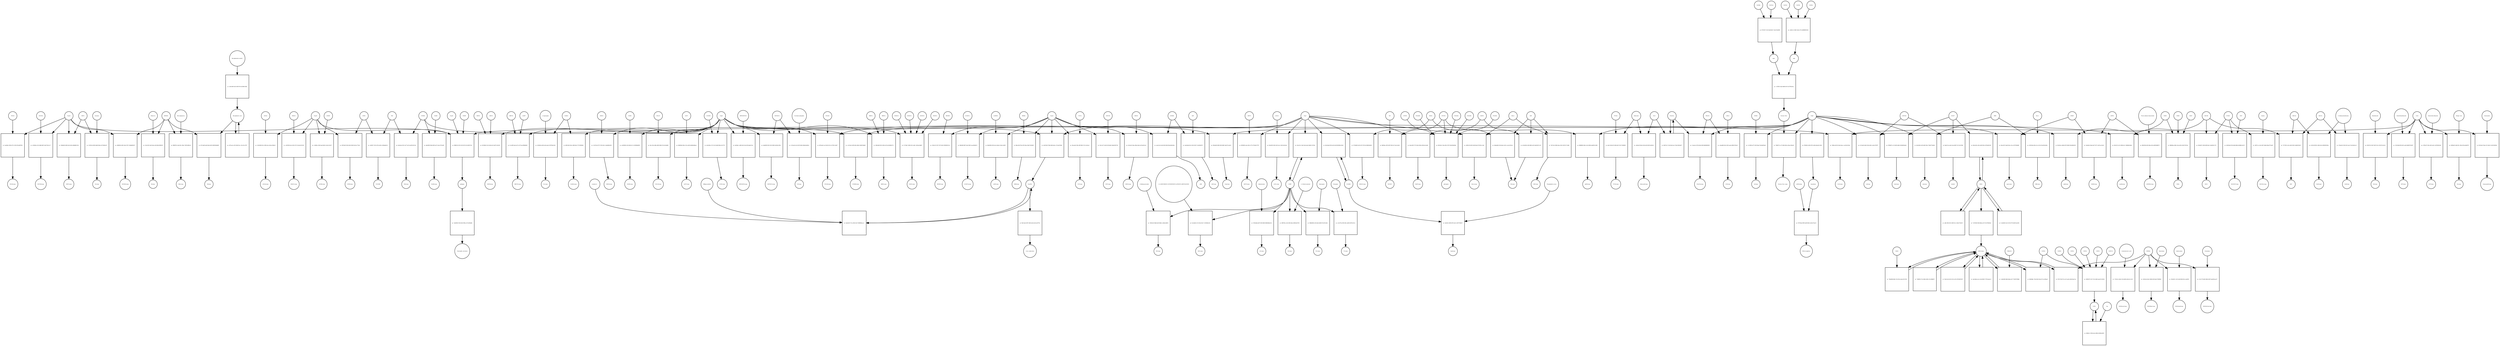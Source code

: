 strict digraph  {
Nsp14 [annotation=urn_miriam_uniprot_P0C6X7, bipartite=0, cls=macromolecule, fontsize=4, label=Nsp14, shape=circle];
"pr_5ea648a1-9f64-4573-a7b9-b70e2df07f62" [annotation="", bipartite=1, cls=process, fontsize=4, label="pr_5ea648a1-9f64-4573-a7b9-b70e2df07f62", shape=square];
PEG10comp [annotation="urn_miriam_doi_10.1101%2F2020.06.17.156455", bipartite=0, cls=complex, fontsize=4, label=PEG10comp, shape=circle];
PEG10 [annotation=urn_miriam_uniprot_Q86TG7, bipartite=0, cls=macromolecule, fontsize=4, label=PEG10, shape=circle];
"pr_c623bfeb-c022-46b8-9867-0a657342c3c7" [annotation="", bipartite=1, cls=process, fontsize=4, label="pr_c623bfeb-c022-46b8-9867-0a657342c3c7", shape=square];
ZNF250comp [annotation="urn_miriam_doi_10.1101%2F2020.06.17.156455", bipartite=0, cls=complex, fontsize=4, label=ZNF250comp, shape=circle];
ZNF250 [annotation=urn_miriam_uniprot_P15622, bipartite=0, cls=macromolecule, fontsize=4, label=ZNF250, shape=circle];
SIRT5 [annotation=urn_miriam_uniprot_Q9NXA8, bipartite=0, cls=macromolecule, fontsize=4, label=SIRT5, shape=circle];
"pr_213952cb-8658-4dd9-83bd-e33729d5dc55" [annotation="", bipartite=1, cls=process, fontsize=4, label="pr_213952cb-8658-4dd9-83bd-e33729d5dc55", shape=square];
SScomp [annotation=urn_miriam_pubmed_17355872, bipartite=0, cls=complex, fontsize=4, label=SScomp, shape=circle];
Suramin [annotation="urn_miriam_pubchem.compound_5361", bipartite=0, cls="simple chemical", fontsize=4, label=Suramin, shape=circle];
"pr_530bd436-4008-43af-9ef0-a98dd86e7fe6" [annotation="", bipartite=1, cls=process, fontsize=4, label="pr_530bd436-4008-43af-9ef0-a98dd86e7fe6", shape=square];
SIRT5comp [annotation=urn_miriam_pubmed_32353859, bipartite=0, cls=complex, fontsize=4, label=SIRT5comp, shape=circle];
IMPDH2 [annotation=urn_miriam_uniprot_P12268, bipartite=0, cls=macromolecule, fontsize=4, label=IMPDH2, shape=circle];
"pr_223e3350-3a0f-42de-af2d-89eb7df6933f" [annotation="", bipartite=1, cls=process, fontsize=4, label="pr_223e3350-3a0f-42de-af2d-89eb7df6933f", shape=square];
IRcomp [annotation=urn_miriam_pubmed_17139284, bipartite=0, cls=complex, fontsize=4, label=IRcomp, shape=circle];
Ribavirin [annotation="urn_miriam_pubchem.compound_37542|urn_miriam_doi_10.1016%2FS0140-6736(20)31042-4", bipartite=0, cls="simple chemical", fontsize=4, label=Ribavirin, shape=circle];
"pr_0998078c-fad4-4f2c-904a-72967e88f1a8" [annotation="", bipartite=1, cls=process, fontsize=4, label="pr_0998078c-fad4-4f2c-904a-72967e88f1a8", shape=square];
IMercomp [annotation=urn_miriam_pubmed_18506437, bipartite=0, cls=complex, fontsize=4, label=IMercomp, shape=circle];
Mercaptopurine [annotation="urn_miriam_pubchem.compound_667490", bipartite=0, cls="simple chemical", fontsize=4, label=Mercaptopurine, shape=circle];
"Mycophenolate mofetil" [annotation="urn_miriam_pubchem.compound_5281078", bipartite=0, cls="simple chemical", fontsize=4, label="Mycophenolate mofetil", shape=circle];
"pr_2e0e16d9-5e02-430f-87ef-fa5588a7d2bf" [annotation="", bipartite=1, cls=process, fontsize=4, label="pr_2e0e16d9-5e02-430f-87ef-fa5588a7d2bf", shape=square];
"Mycophenolic acid" [annotation="urn_miriam_pubchem.compound_446541|urn_miriam_pubmed_17496727", bipartite=0, cls="simple chemical", fontsize=4, label="Mycophenolic acid", shape=circle];
"pr_b571edd5-bed9-46e4-b655-882f028d4d06" [annotation="", bipartite=1, cls=process, fontsize=4, label="pr_b571edd5-bed9-46e4-b655-882f028d4d06", shape=square];
IMcomp [annotation=urn_miriam_pubmed_17496727, bipartite=0, cls=complex, fontsize=4, label=IMcomp, shape=circle];
"pr_4089691d-4991-46e3-97b7-186dd83f61f7" [annotation="", bipartite=1, cls=process, fontsize=4, label="pr_4089691d-4991-46e3-97b7-186dd83f61f7", shape=square];
INPDH2comp [annotation=urn_miriam_pubmed_32353859, bipartite=0, cls=complex, fontsize=4, label=INPDH2comp, shape=circle];
Nsp10 [annotation=urn_miriam_uniprot_P0DTD1, bipartite=0, cls=macromolecule, fontsize=4, label=Nsp10, shape=circle];
"pr_1d324588-010c-4999-a9ce-bf2ee3188a52" [annotation="", bipartite=1, cls=process, fontsize=4, label="pr_1d324588-010c-4999-a9ce-bf2ee3188a52", shape=square];
AP2A2comp [annotation=urn_miriam_pubmed_32353859, bipartite=0, cls=complex, fontsize=4, label=AP2A2comp, shape=circle];
AP2A2 [annotation=urn_miriam_uniprot_O94973, bipartite=0, cls=macromolecule, fontsize=4, label=AP2A2, shape=circle];
GFER [annotation=urn_miriam_uniprot_P55789, bipartite=0, cls=macromolecule, fontsize=4, label=GFER, shape=circle];
"pr_cbf2f017-3f23-437b-a926-c01d9bad81c2" [annotation="", bipartite=1, cls=process, fontsize=4, label="pr_cbf2f017-3f23-437b-a926-c01d9bad81c2", shape=square];
FGCOMP [annotation=urn_miriam_pubmed_10592235, bipartite=0, cls=complex, fontsize=4, label=FGCOMP, shape=circle];
FAD [annotation="urn_miriam_pubchem.compound_643975", bipartite=0, cls="simple chemical", fontsize=4, label=FAD, shape=circle];
"pr_2f070e89-3540-4d34-9308-5b1d1e177ba5" [annotation="", bipartite=1, cls=process, fontsize=4, label="pr_2f070e89-3540-4d34-9308-5b1d1e177ba5", shape=square];
GFERcomp [annotation=urn_miriam_pubmed_32353859, bipartite=0, cls=complex, fontsize=4, label=GFERcomp, shape=circle];
"pr_cd195954-6ec0-4612-8713-9cd4c2615182" [annotation="", bipartite=1, cls=process, fontsize=4, label="pr_cd195954-6ec0-4612-8713-9cd4c2615182", shape=square];
ERGIC1comp [annotation=urn_miriam_pubmed_32353859, bipartite=0, cls=complex, fontsize=4, label=ERGIC1comp, shape=circle];
ERGIC1 [annotation=urn_miriam_uniprot_Q969X5, bipartite=0, cls=macromolecule, fontsize=4, label=ERGIC1, shape=circle];
"pr_c1b6f6ec-fb9f-4aa6-bfd9-a7ad2c341267" [annotation="", bipartite=1, cls=process, fontsize=4, label="pr_c1b6f6ec-fb9f-4aa6-bfd9-a7ad2c341267", shape=square];
AP2M1comp [annotation=urn_miriam_pubmed_32353859, bipartite=0, cls=complex, fontsize=4, label=AP2M1comp, shape=circle];
AP2M1 [annotation=urn_miriam_uniprot_Q96CW1, bipartite=0, cls=macromolecule, fontsize=4, label=AP2M1, shape=circle];
Nsp8 [annotation="urn_miriam_uniprot_P0DTD1|urn_miriam_ncbiprotein_YP_009725304|urn_miriam_taxonomy_2697049", bipartite=0, cls=macromolecule, fontsize=4, label=Nsp8, shape=circle];
"pr_f41596bf-221d-41dd-bc63-4eff7c20c928" [annotation="", bipartite=1, cls=process, fontsize=4, label="pr_f41596bf-221d-41dd-bc63-4eff7c20c928", shape=square];
SRP54comp [annotation=urn_miriam_pubmed_32353859, bipartite=0, cls=complex, fontsize=4, label=SRP54comp, shape=circle];
SRP54 [annotation=urn_miriam_uniprot_P61011, bipartite=0, cls=macromolecule, fontsize=4, label=SRP54, shape=circle];
SRP19 [annotation=urn_miriam_uniprot_P09132, bipartite=0, cls=macromolecule, fontsize=4, label=SRP19, shape=circle];
"pr_13a79c2b-9737-47b2-82e1-2a46d490cf90" [annotation="", bipartite=1, cls=process, fontsize=4, label="pr_13a79c2b-9737-47b2-82e1-2a46d490cf90", shape=square];
DDX10comp [annotation=urn_miriam_pubmed_32353859, bipartite=0, cls=complex, fontsize=4, label=DDX10comp, shape=circle];
DDX10 [annotation=urn_miriam_uniprot_Q13206, bipartite=0, cls=macromolecule, fontsize=4, label=DDX10, shape=circle];
"pr_fc1cdff4-9eeb-4a75-a375-bacf989d6465" [annotation="", bipartite=1, cls=process, fontsize=4, label="pr_fc1cdff4-9eeb-4a75-a375-bacf989d6465", shape=square];
MEPCEcomp [annotation=urn_miriam_pubmed_29845934, bipartite=0, cls=complex, fontsize=4, label=MEPCEcomp, shape=circle];
MEPCE [annotation=urn_miriam_uniprot_Q7L2J0, bipartite=0, cls=macromolecule, fontsize=4, label=MEPCE, shape=circle];
LARP7 [annotation=urn_miriam_uniprot_Q4G0J3, bipartite=0, cls=macromolecule, fontsize=4, label=LARP7, shape=circle];
"pr_ec600388-3c06-4d3b-b111-d1289fbd9658" [annotation="", bipartite=1, cls=process, fontsize=4, label="pr_ec600388-3c06-4d3b-b111-d1289fbd9658", shape=square];
NGDNcomp [annotation=urn_miriam_pubmed_32353859, bipartite=0, cls=complex, fontsize=4, label=NGDNcomp, shape=circle];
NGDN [annotation=urn_miriam_uniprot_Q8NEJ9, bipartite=0, cls=macromolecule, fontsize=4, label=NGDN, shape=circle];
NARS2 [annotation=urn_miriam_uniprot_Q96I59, bipartite=0, cls=macromolecule, fontsize=4, label=NARS2, shape=circle];
"pr_0c69fe44-a65b-4a3b-abe4-2597f58a195d" [annotation="", bipartite=1, cls=process, fontsize=4, label="pr_0c69fe44-a65b-4a3b-abe4-2597f58a195d", shape=square];
NLcomp [annotation=urn_miriam_pubmed_16753178, bipartite=0, cls=complex, fontsize=4, label=NLcomp, shape=circle];
"L-Asparagine" [annotation="urn_miriam_pubchem.compound_6267", bipartite=0, cls="simple chemical", fontsize=4, label="L-Asparagine", shape=circle];
"pr_d687e843-02dc-4498-9dc0-75731fff0684" [annotation="", bipartite=1, cls=process, fontsize=4, label="pr_d687e843-02dc-4498-9dc0-75731fff0684", shape=square];
NARS2comp [annotation="urn_miriam_doi_10.1101%2F2020.03.31.019216", bipartite=0, cls=complex, fontsize=4, label=NARS2comp, shape=circle];
Nsp7 [annotation=urn_miriam_uniprot_P0DTD1, bipartite=0, cls=macromolecule, fontsize=4, label=Nsp7, shape=circle];
"pr_f6f50850-ea4e-492c-b774-379e9dc7f747" [annotation="", bipartite=1, cls=process, fontsize=4, label="pr_f6f50850-ea4e-492c-b774-379e9dc7f747", shape=square];
SRP72comp [annotation=urn_miriam_pubmed_32353859, bipartite=0, cls=complex, fontsize=4, label=SRP72comp, shape=circle];
SRP72 [annotation=urn_miriam_uniprot_O76094, bipartite=0, cls=macromolecule, fontsize=4, label=SRP72, shape=circle];
"pr_64cc322a-b98e-4883-966d-5512e35e8d68" [annotation="", bipartite=1, cls=process, fontsize=4, label="pr_64cc322a-b98e-4883-966d-5512e35e8d68", shape=square];
NOL10comp [annotation=urn_miriam_pubmed_32353859, bipartite=0, cls=complex, fontsize=4, label=NOL10comp, shape=circle];
NOL10 [annotation=urn_miriam_uniprot_Q9BSC4, bipartite=0, cls=macromolecule, fontsize=4, label=NOL10, shape=circle];
SEPSECS [annotation=urn_miriam_uniprot_Q9HD40, bipartite=0, cls=macromolecule, fontsize=4, label=SEPSECS, shape=circle];
"pr_3c7dac8e-bc24-4f35-b0b2-b0b4e9a6481e" [annotation="", bipartite=1, cls=process, fontsize=4, label="pr_3c7dac8e-bc24-4f35-b0b2-b0b4e9a6481e", shape=square];
SPcomp [annotation=urn_miriam_pubmed_17194211, bipartite=0, cls=complex, fontsize=4, label=SPcomp, shape=circle];
"Pyridoxal phosphate" [annotation="urn_miriam_pubchem.compound_1051", bipartite=0, cls="simple chemical", fontsize=4, label="Pyridoxal phosphate", shape=circle];
"pr_4ab4839f-491f-4523-96f0-0e59d2c2ff5a" [annotation="", bipartite=1, cls=process, fontsize=4, label="pr_4ab4839f-491f-4523-96f0-0e59d2c2ff5a", shape=square];
SEPSECScomp [annotation=urn_miriam_pubmed_32353859, bipartite=0, cls=complex, fontsize=4, label=SEPSECScomp, shape=circle];
"pr_6b9802dd-34bc-413e-a829-0e869ed9ba4c" [annotation="", bipartite=1, cls=process, fontsize=4, label="pr_6b9802dd-34bc-413e-a829-0e869ed9ba4c", shape=square];
AATFcomp [annotation=urn_miriam_pubmed_32353859, bipartite=0, cls=complex, fontsize=4, label=AATFcomp, shape=circle];
AATF [annotation=urn_miriam_uniprot_Q9NY61, bipartite=0, cls=macromolecule, fontsize=4, label=AATF, shape=circle];
MRPS5 [annotation="", bipartite=0, cls=macromolecule, fontsize=4, label=MRPS5, shape=circle];
"pr_2682e8df-0301-4028-a325-de526f6b3731" [annotation="", bipartite=1, cls=process, fontsize=4, label="pr_2682e8df-0301-4028-a325-de526f6b3731", shape=square];
MRPScomp [annotation=urn_miriam_pubmed_32353859, bipartite=0, cls=complex, fontsize=4, label=MRPScomp, shape=circle];
MRPS2 [annotation=urn_miriam_uniprot_Q9Y399, bipartite=0, cls=macromolecule, fontsize=4, label=MRPS2, shape=circle];
EXOSC2 [annotation=urn_miriam_uniprot_Q13868, bipartite=0, cls=macromolecule, fontsize=4, label=EXOSC2, shape=circle];
"pr_27c78be7-4900-4321-a68c-18c0ba14b8b7" [annotation="", bipartite=1, cls=process, fontsize=4, label="pr_27c78be7-4900-4321-a68c-18c0ba14b8b7", shape=square];
EXOCcomp [annotation="urn_miriam_pubmed_32353859|urn_miriam_pubmed_28514442", bipartite=0, cls=complex, fontsize=4, label=EXOCcomp, shape=circle];
EXOSC3 [annotation=urn_miriam_uniprot_Q9NQT5, bipartite=0, cls=macromolecule, fontsize=4, label=EXOSC3, shape=circle];
EXOSC5 [annotation=urn_miriam_uniprot_Q9NQT4, bipartite=0, cls=macromolecule, fontsize=4, label=EXOSC5, shape=circle];
EXOSC8 [annotation=urn_miriam_uniprot_Q96B26, bipartite=0, cls=macromolecule, fontsize=4, label=EXOSC8, shape=circle];
FOCAD [annotation=urn_miriam_uniprot_Q5VW36, bipartite=0, cls=macromolecule, fontsize=4, label=FOCAD, shape=circle];
"pr_4b79ea4f-cac9-4616-b7e5-c073d7cc6447" [annotation="", bipartite=1, cls=process, fontsize=4, label="pr_4b79ea4f-cac9-4616-b7e5-c073d7cc6447", shape=square];
FOCADcomp [annotation="urn_miriam_doi_10.1101%2F2020.06.17.156455", bipartite=0, cls=complex, fontsize=4, label=FOCADcomp, shape=circle];
"pr_dc6e93ba-7e37-4c52-b484-f98e1c613776" [annotation="", bipartite=1, cls=process, fontsize=4, label="pr_dc6e93ba-7e37-4c52-b484-f98e1c613776", shape=square];
CCDCcomp [annotation=urn_miriam_pubmed_32353859, bipartite=0, cls=complex, fontsize=4, label=CCDCcomp, shape=circle];
CCDC86 [annotation=urn_miriam_uniprot_Q9H6F5, bipartite=0, cls=macromolecule, fontsize=4, label=CCDC86, shape=circle];
"pr_4e43bbc1-a680-40c9-b1a8-091ebbef7a3e" [annotation="", bipartite=1, cls=process, fontsize=4, label="pr_4e43bbc1-a680-40c9-b1a8-091ebbef7a3e", shape=square];
MPHOSPHcomp [annotation=urn_miriam_pubmed_32353859, bipartite=0, cls=complex, fontsize=4, label=MPHOSPHcomp, shape=circle];
MPHOSPH10 [annotation=urn_miriam_uniprot_O00566, bipartite=0, cls=macromolecule, fontsize=4, label=MPHOSPH10, shape=circle];
RHOA [annotation=urn_miriam_uniprot_P61586, bipartite=0, cls=macromolecule, fontsize=4, label=RHOA, shape=circle];
"pr_9abba6b8-223b-4ba3-a343-ccee2e195c6a" [annotation="", bipartite=1, cls=process, fontsize=4, label="pr_9abba6b8-223b-4ba3-a343-ccee2e195c6a", shape=square];
RGcomp [annotation=urn_miriam_pubmed_10592235, bipartite=0, cls=complex, fontsize=4, label=RGcomp, shape=circle];
GDP [annotation="urn_miriam_pubchem.compound_135398619", bipartite=0, cls="simple chemical", fontsize=4, label=GDP, shape=circle];
"pr_0722b805-b1f0-4197-957d-b1568822b65b" [annotation="", bipartite=1, cls=process, fontsize=4, label="pr_0722b805-b1f0-4197-957d-b1568822b65b", shape=square];
RHOA7comp [annotation=urn_miriam_pubmed_32353859, bipartite=0, cls=complex, fontsize=4, label=RHOA7comp, shape=circle];
RAB7A [annotation=urn_miriam_uniprot_P51149, bipartite=0, cls=macromolecule, fontsize=4, label=RAB7A, shape=circle];
"pr_dc54a584-c649-4869-a432-0a8433b71c29" [annotation="", bipartite=1, cls=process, fontsize=4, label="pr_dc54a584-c649-4869-a432-0a8433b71c29", shape=square];
"pr_40ecb365-7273-48c6-83b2-d293e5a14a4b" [annotation="", bipartite=1, cls=process, fontsize=4, label="pr_40ecb365-7273-48c6-83b2-d293e5a14a4b", shape=square];
RAB7comp [annotation=urn_miriam_pubmed_32353859, bipartite=0, cls=complex, fontsize=4, label=RAB7comp, shape=circle];
COMT [annotation=urn_miriam_uniprot_P21964, bipartite=0, cls=macromolecule, fontsize=4, label=COMT, shape=circle];
"pr_1856cb22-9bdb-4e65-8bb4-ccb46a1d4655" [annotation="", bipartite=1, cls=process, fontsize=4, label="pr_1856cb22-9bdb-4e65-8bb4-ccb46a1d4655", shape=square];
MCcomp [annotation=urn_miriam_pubmed_1170911, bipartite=0, cls=complex, fontsize=4, label=MCcomp, shape=circle];
"2-Methoxyestradiol" [annotation="urn_miriam_pubchem.compound_66414", bipartite=0, cls="simple chemical", fontsize=4, label="2-Methoxyestradiol", shape=circle];
"pr_fec4edb3-a7c0-416e-83a7-11339428e143" [annotation="", bipartite=1, cls=process, fontsize=4, label="pr_fec4edb3-a7c0-416e-83a7-11339428e143", shape=square];
DNCcomp [annotation=urn_miriam_pubmed_10592235, bipartite=0, cls=complex, fontsize=4, label=DNCcomp, shape=circle];
"(3_4-DIHYDROXY-2-NITROPHENYL)(PHENYL)METHANONE" [annotation="urn_miriam_pubchem.compound_6914595", bipartite=0, cls="simple chemical", fontsize=4, label="(3_4-DIHYDROXY-2-NITROPHENYL)(PHENYL)METHANONE", shape=circle];
"pr_5055ebbd-a697-403f-b984-94845b68a13b" [annotation="", bipartite=1, cls=process, fontsize=4, label="pr_5055ebbd-a697-403f-b984-94845b68a13b", shape=square];
ACcomp [annotation=urn_miriam_pubmed_20196537, bipartite=0, cls=complex, fontsize=4, label=ACcomp, shape=circle];
Ademetionine [annotation="urn_miriam_pubchem.compound_34755", bipartite=0, cls="simple chemical", fontsize=4, label=Ademetionine, shape=circle];
"pr_d9874f1a-c6c8-430f-afba-42983e2b7591" [annotation="", bipartite=1, cls=process, fontsize=4, label="pr_d9874f1a-c6c8-430f-afba-42983e2b7591", shape=square];
DCcomp [annotation=urn_miriam_pubmed_17016423, bipartite=0, cls=complex, fontsize=4, label=DCcomp, shape=circle];
"3_5-Dinitrocatechol" [annotation="urn_miriam_pubchem.compound_3870203", bipartite=0, cls="simple chemical", fontsize=4, label="3_5-Dinitrocatechol", shape=circle];
"pr_688d2698-e334-4dcb-b9d9-f27a3f15c6b1" [annotation="", bipartite=1, cls=process, fontsize=4, label="pr_688d2698-e334-4dcb-b9d9-f27a3f15c6b1", shape=square];
NCcomp [annotation=urn_miriam_pubmed_12876237, bipartite=0, cls=complex, fontsize=4, label=NCcomp, shape=circle];
Entacapone [annotation="urn_miriam_pubchem.compound_5281081", bipartite=0, cls="simple chemical", fontsize=4, label=Entacapone, shape=circle];
"pr_a12c975a-f300-456c-a8df-0cf67b121fcc" [annotation="", bipartite=1, cls=process, fontsize=4, label="pr_a12c975a-f300-456c-a8df-0cf67b121fcc", shape=square];
TCcomp [annotation=urn_miriam_pubmed_20502133, bipartite=0, cls=complex, fontsize=4, label=TCcomp, shape=circle];
Tolcapone [annotation="urn_miriam_pubchem.compound_4659569", bipartite=0, cls="simple chemical", fontsize=4, label=Tolcapone, shape=circle];
"pr_26cdc52c-34ef-42e8-a8a2-84db7c357d5e" [annotation="", bipartite=1, cls=process, fontsize=4, label="pr_26cdc52c-34ef-42e8-a8a2-84db7c357d5e", shape=square];
pathogen [annotation="urn_miriam_doi_10.1101%2F2020.03.31.019216", bipartite=0, cls=complex, fontsize=4, label=pathogen, shape=circle];
"pr_1ba89450-5544-46c8-996a-a37cb1f8eb8b" [annotation="", bipartite=1, cls=process, fontsize=4, label="pr_1ba89450-5544-46c8-996a-a37cb1f8eb8b", shape=square];
Neutrophil_activation [annotation="", bipartite=0, cls=phenotype, fontsize=4, label=Neutrophil_activation, shape=circle];
RALA [annotation=urn_miriam_uniprot_P11233, bipartite=0, cls=macromolecule, fontsize=4, label=RALA, shape=circle];
"pr_78e73ec0-882b-4dac-89c5-0d7d117c5db6" [annotation="", bipartite=1, cls=process, fontsize=4, label="pr_78e73ec0-882b-4dac-89c5-0d7d117c5db6", shape=square];
GDPcomp [annotation=urn_miriam_pubmed_10592235, bipartite=0, cls=complex, fontsize=4, label=GDPcomp, shape=circle];
"pr_3df5b118-b295-42df-84a9-b753021cc5de" [annotation="", bipartite=1, cls=process, fontsize=4, label="pr_3df5b118-b295-42df-84a9-b753021cc5de", shape=square];
RALAcomp [annotation=urn_miriam_pubmed_32353859, bipartite=0, cls=complex, fontsize=4, label=RALAcomp, shape=circle];
CYB5R3 [annotation=urn_miriam_uniprot_P00387, bipartite=0, cls=macromolecule, fontsize=4, label=CYB5R3, shape=circle];
"pr_b3a63eaf-0321-4a77-be7d-ab3f5230116e" [annotation="", bipartite=1, cls=process, fontsize=4, label="pr_b3a63eaf-0321-4a77-be7d-ab3f5230116e", shape=square];
FADcomp [annotation=urn_miriam_pubmed_17016423, bipartite=0, cls=complex, fontsize=4, label=FADcomp, shape=circle];
"pr_dbef09f9-05bd-4905-ba75-24ac5579cd09" [annotation="", bipartite=1, cls=process, fontsize=4, label="pr_dbef09f9-05bd-4905-ba75-24ac5579cd09", shape=square];
NADHcomp [annotation=urn_miriam_pubmed_17341833, bipartite=0, cls=complex, fontsize=4, label=NADHcomp, shape=circle];
NADH [annotation="urn_miriam_pubchem.compound_439153", bipartite=0, cls="simple chemical", fontsize=4, label=NADH, shape=circle];
"pr_cc911be3-ef99-4d5a-9b64-23d647b4fddf" [annotation="", bipartite=1, cls=process, fontsize=4, label="pr_cc911be3-ef99-4d5a-9b64-23d647b4fddf", shape=square];
CYB5R3comp [annotation=urn_miriam_pubmed_32353859, bipartite=0, cls=complex, fontsize=4, label=CYB5R3comp, shape=circle];
"pr_9f88b7e9-2f33-415f-827d-25c4290571b1" [annotation="", bipartite=1, cls=process, fontsize=4, label="pr_9f88b7e9-2f33-415f-827d-25c4290571b1", shape=square];
Nsp9 [annotation="urn_miriam_uniprot_P0DTD1|urn_miriam_ncbiprotein_YP_009725305", bipartite=0, cls=macromolecule, fontsize=4, label=Nsp9, shape=circle];
Nsp16 [annotation=urn_miriam_uniprot_P0C6X7, bipartite=0, cls=macromolecule, fontsize=4, label=Nsp16, shape=circle];
NEMF [annotation=urn_miriam_uniprot_O60524, bipartite=0, cls=macromolecule, fontsize=4, label=NEMF, shape=circle];
homodimer [annotation=urn_miriam_pubmed_19153232, bipartite=0, cls=complex, fontsize=4, label=homodimer, shape=circle];
"pr_67479eab-f909-4a98-85b4-3a22bc79ee53" [annotation="", bipartite=1, cls=process, fontsize=4, label="pr_67479eab-f909-4a98-85b4-3a22bc79ee53", shape=square];
RNArecognition [annotation=urn_miriam_pubmed_19153232, bipartite=0, cls=complex, fontsize=4, label=RNArecognition, shape=circle];
ssRNAoligo [annotation=urn_miriam_pubmed_19153232, bipartite=0, cls="nucleic acid feature", fontsize=4, label=ssRNAoligo, shape=circle];
"pr_67fb0041-d450-4f70-a36b-d0eeb0c31fb2" [annotation="", bipartite=1, cls=process, fontsize=4, label="pr_67fb0041-d450-4f70-a36b-d0eeb0c31fb2", shape=square];
"pr_f9a20d7b-03b3-42f3-afce-32b152a59cde" [annotation="", bipartite=1, cls=process, fontsize=4, label="pr_f9a20d7b-03b3-42f3-afce-32b152a59cde", shape=square];
ACSLcomp [annotation=urn_miriam_pubmed_32353859, bipartite=0, cls=complex, fontsize=4, label=ACSLcomp, shape=circle];
ACSL3 [annotation="", bipartite=0, cls=macromolecule, fontsize=4, label=ACSL3, shape=circle];
CA12 [annotation=urn_miriam_uniprot_O43570, bipartite=0, cls=macromolecule, fontsize=4, label=CA12, shape=circle];
"pr_833037e5-92d7-4947-813c-935357e24c3b" [annotation="", bipartite=1, cls=process, fontsize=4, label="pr_833037e5-92d7-4947-813c-935357e24c3b", shape=square];
BZcomp [annotation=urn_miriam_pubmed_19119014, bipartite=0, cls=complex, fontsize=4, label=BZcomp, shape=circle];
Benzthiazide [annotation="urn_miriam_pubchem.compound_2343", bipartite=0, cls="simple chemical", fontsize=4, label=Benzthiazide, shape=circle];
"pr_150126dd-ff28-4615-aaf8-4d9067931867" [annotation="", bipartite=1, cls=process, fontsize=4, label="pr_150126dd-ff28-4615-aaf8-4d9067931867", shape=square];
HFTcomp [annotation=urn_miriam_pubmed_19119014, bipartite=0, cls=complex, fontsize=4, label=HFTcomp, shape=circle];
Hydroflumethiazide [annotation="urn_miriam_pubchem.compound_70876165", bipartite=0, cls="simple chemical", fontsize=4, label=Hydroflumethiazide, shape=circle];
"pr_e7f92c87-202e-481f-ab23-c26f7d6201dd" [annotation="", bipartite=1, cls=process, fontsize=4, label="pr_e7f92c87-202e-481f-ab23-c26f7d6201dd", shape=square];
HCTcomp [annotation=urn_miriam_pubmed_19119014, bipartite=0, cls=complex, fontsize=4, label=HCTcomp, shape=circle];
Hydrochlorothiazide [annotation="urn_miriam_pubchem.compound_3639", bipartite=0, cls="simple chemical", fontsize=4, label=Hydrochlorothiazide, shape=circle];
"pr_030f9a95-5a89-4f1c-9f4e-9b7ae9a68576" [annotation="", bipartite=1, cls=process, fontsize=4, label="pr_030f9a95-5a89-4f1c-9f4e-9b7ae9a68576", shape=square];
EAcomp [annotation=urn_miriam_pubmed_20185318, bipartite=0, cls=complex, fontsize=4, label=EAcomp, shape=circle];
"Ellagic Acid" [annotation="urn_miriam_pubchem.compound_5281855", bipartite=0, cls="simple chemical", fontsize=4, label="Ellagic Acid", shape=circle];
"pr_6f1242a9-7d4a-4115-8dc9-11d21918439e" [annotation="", bipartite=1, cls=process, fontsize=4, label="pr_6f1242a9-7d4a-4115-8dc9-11d21918439e", shape=square];
ZonisamideComp [annotation=urn_miriam_pubmed_19703035, bipartite=0, cls=complex, fontsize=4, label=ZonisamideComp, shape=circle];
Zonisamide [annotation="urn_miriam_pubchem.substance_5734", bipartite=0, cls="simple chemical", fontsize=4, label=Zonisamide, shape=circle];
"pr_7d69ac4d-ffc9-4bcb-8aec-cee29c9a7bad" [annotation="", bipartite=1, cls=process, fontsize=4, label="pr_7d69ac4d-ffc9-4bcb-8aec-cee29c9a7bad", shape=square];
CA12comp [annotation="urn_miriam_doi_10.1101%2F2020.06.17.156455", bipartite=0, cls=complex, fontsize=4, label=CA12comp, shape=circle];
"pr_46cd3add-5f26-4e3f-bc08-803699e15b36" [annotation="", bipartite=1, cls=process, fontsize=4, label="pr_46cd3add-5f26-4e3f-bc08-803699e15b36", shape=square];
SCARB1 [annotation=urn_miriam_uniprot_Q8WTV0, bipartite=0, cls=macromolecule, fontsize=4, label=SCARB1, shape=circle];
"pr_fafe40c2-66f9-4070-afe5-a7d477446917" [annotation="", bipartite=1, cls=process, fontsize=4, label="pr_fafe40c2-66f9-4070-afe5-a7d477446917", shape=square];
lipidcomp [annotation=urn_miriam_pubmed_16530182, bipartite=0, cls=complex, fontsize=4, label=lipidcomp, shape=circle];
"Phosphatidyl serine" [annotation="urn_miriam_pubchem.compound_6323481", bipartite=0, cls="simple chemical", fontsize=4, label="Phosphatidyl serine", shape=circle];
Nsp12 [annotation=urn_miriam_uniprot_P0DTD1, bipartite=0, cls=macromolecule, fontsize=4, label=Nsp12, shape=circle];
"pr_339cb11f-52f7-4747-b622-95f0965f215a" [annotation="", bipartite=1, cls=process, fontsize=4, label="pr_339cb11f-52f7-4747-b622-95f0965f215a", shape=square];
MYCBPcomp [annotation=urn_miriam_pubmed_32353859, bipartite=0, cls=complex, fontsize=4, label=MYCBPcomp, shape=circle];
MYCBP2 [annotation=urn_miriam_uniprot_O75592, bipartite=0, cls=macromolecule, fontsize=4, label=MYCBP2, shape=circle];
"pr_f9b6360f-88f7-44ef-906f-1eaa3b3d8c55" [annotation="", bipartite=1, cls=process, fontsize=4, label="pr_f9b6360f-88f7-44ef-906f-1eaa3b3d8c55", shape=square];
ZC3H7Acomp [annotation=urn_miriam_pubmed_32353859, bipartite=0, cls=complex, fontsize=4, label=ZC3H7Acomp, shape=circle];
"ZC3H7A " [annotation=urn_miriam_uniprot_Q8IWR0, bipartite=0, cls=macromolecule, fontsize=4, label="ZC3H7A ", shape=circle];
"pr_b84ef960-6356-4ec8-a0bd-a7a5bc3cd901" [annotation="", bipartite=1, cls=process, fontsize=4, label="pr_b84ef960-6356-4ec8-a0bd-a7a5bc3cd901", shape=square];
LARPcomp [annotation=urn_miriam_pubmed_32353859, bipartite=0, cls=complex, fontsize=4, label=LARPcomp, shape=circle];
"LARP4B " [annotation=urn_miriam_uniprot_Q92615, bipartite=0, cls=macromolecule, fontsize=4, label="LARP4B ", shape=circle];
"pr_8fdac5b8-76fa-4555-84ee-9bb17b19d5df" [annotation="", bipartite=1, cls=process, fontsize=4, label="pr_8fdac5b8-76fa-4555-84ee-9bb17b19d5df", shape=square];
RBMcomp [annotation=urn_miriam_pubmed_32353859, bipartite=0, cls=complex, fontsize=4, label=RBMcomp, shape=circle];
RBM41 [annotation=urn_miriam_uniprot_Q96IZ5, bipartite=0, cls=macromolecule, fontsize=4, label=RBM41, shape=circle];
"pr_28caa0af-349e-4fff-9605-37a7ca39cafc" [annotation="", bipartite=1, cls=process, fontsize=4, label="pr_28caa0af-349e-4fff-9605-37a7ca39cafc", shape=square];
TCFcomp [annotation=urn_miriam_pubmed_32353859, bipartite=0, cls=complex, fontsize=4, label=TCFcomp, shape=circle];
TCF12 [annotation=urn_miriam_uniprot_Q99081, bipartite=0, cls=macromolecule, fontsize=4, label=TCF12, shape=circle];
"pr_3b11a217-6cd8-4138-bbb5-58ab01807181" [annotation="", bipartite=1, cls=process, fontsize=4, label="pr_3b11a217-6cd8-4138-bbb5-58ab01807181", shape=square];
ZNFcomp [annotation=urn_miriam_pubmed_32353859, bipartite=0, cls=complex, fontsize=4, label=ZNFcomp, shape=circle];
ZNF318 [annotation=urn_miriam_uniprot_Q5VUA4, bipartite=0, cls=macromolecule, fontsize=4, label=ZNF318, shape=circle];
BCKDK [annotation=urn_miriam_uniprot_O14874, bipartite=0, cls=macromolecule, fontsize=4, label=BCKDK, shape=circle];
"pr_2ad3e4bb-00c5-4010-832f-7c2ef0445973" [annotation="", bipartite=1, cls=process, fontsize=4, label="pr_2ad3e4bb-00c5-4010-832f-7c2ef0445973", shape=square];
ADPcomp [annotation=urn_miriam_pubmed_17016423, bipartite=0, cls=complex, fontsize=4, label=ADPcomp, shape=circle];
ADP [annotation="urn_miriam_pubchem.compound_6022", bipartite=0, cls="simple chemical", fontsize=4, label=ADP, shape=circle];
"pr_eea0c1e8-c6e8-4020-82bf-9b2e0d2b1b9a" [annotation="", bipartite=1, cls=process, fontsize=4, label="pr_eea0c1e8-c6e8-4020-82bf-9b2e0d2b1b9a", shape=square];
s389 [annotation=urn_miriam_pubmed_32353859, bipartite=0, cls=complex, fontsize=4, label=s389, shape=circle];
"pr_fc8c6a33-28aa-49be-8e8e-bc914a2f2ce6" [annotation="", bipartite=1, cls=process, fontsize=4, label="pr_fc8c6a33-28aa-49be-8e8e-bc914a2f2ce6", shape=square];
SBNOcomp [annotation=urn_miriam_pubmed_32353859, bipartite=0, cls=complex, fontsize=4, label=SBNOcomp, shape=circle];
SBNO1 [annotation=urn_miriam_uniprot_A3KN83, bipartite=0, cls=macromolecule, fontsize=4, label=SBNO1, shape=circle];
Nsp7812 [annotation="urn_miriam_doi_10.1101%2F2020.03.16.993386", bipartite=0, cls=complex, fontsize=4, label=Nsp7812, shape=circle];
"pr_08a7ea6e-8397-42f8-a20a-b5e14ce877b3" [annotation="", bipartite=1, cls=process, fontsize=4, label="pr_08a7ea6e-8397-42f8-a20a-b5e14ce877b3", shape=square];
virus_replication [annotation="urn_miriam_doi_10.1126%2Fscience.abc1560", bipartite=0, cls=phenotype, fontsize=4, label=virus_replication, shape=circle];
"pr_8ed225d7-37ca-4582-9cb7-9589f062aca1" [annotation="", bipartite=1, cls=process, fontsize=4, label="pr_8ed225d7-37ca-4582-9cb7-9589f062aca1", shape=square];
"remdesivir " [annotation="urn_miriam_pubchem.compound_121304016", bipartite=0, cls="simple chemical", fontsize=4, label="remdesivir ", shape=circle];
RdRpassembled [annotation=urn_miriam_ncbigene_8673700, bipartite=0, cls="nucleic acid feature", fontsize=4, label=RdRpassembled, shape=circle];
"pr_4a9310d2-76b6-4464-be6e-c27a3ab763bb" [annotation="", bipartite=1, cls=process, fontsize=4, label="pr_4a9310d2-76b6-4464-be6e-c27a3ab763bb", shape=square];
ELN [annotation=urn_miriam_uniprot_P15502, bipartite=0, cls=macromolecule, fontsize=4, label=ELN, shape=circle];
"pr_cdd3ad19-80e4-422d-bcf8-fdf191a961b2" [annotation="", bipartite=1, cls=process, fontsize=4, label="pr_cdd3ad19-80e4-422d-bcf8-fdf191a961b2", shape=square];
RofecoxibComp [annotation="urn_miriam_pubmed_17620346|urn_miriam_pubmed_16679386", bipartite=0, cls=complex, fontsize=4, label=RofecoxibComp, shape=circle];
Rofecoxib [annotation="urn_miriam_pubchem.compound_5090", bipartite=0, cls="simple chemical", fontsize=4, label=Rofecoxib, shape=circle];
EDNRA [annotation=urn_miriam_uniprot_P25101, bipartite=0, cls=macromolecule, fontsize=4, label=EDNRA, shape=circle];
"pr_17410c3c-6dfe-47a4-b609-e04c6c2c1415" [annotation="", bipartite=1, cls=process, fontsize=4, label="pr_17410c3c-6dfe-47a4-b609-e04c6c2c1415", shape=square];
EDNRAcetComp [annotation=urn_miriam_pubmed_10727528, bipartite=0, cls=complex, fontsize=4, label=EDNRAcetComp, shape=circle];
"Acetylsalicylic acid" [annotation="urn_miriam_pubchem.compound_2244", bipartite=0, cls="simple chemical", fontsize=4, label="Acetylsalicylic acid", shape=circle];
"pr_e350c8cd-8a41-469b-8169-8ab175f0900d" [annotation="", bipartite=1, cls=process, fontsize=4, label="pr_e350c8cd-8a41-469b-8169-8ab175f0900d", shape=square];
EDNRMacComp [annotation="urn_miriam_pubmed_24261583|urn_miriam_pubmed_22862294|urn_miriam_pubmed_22458347", bipartite=0, cls=complex, fontsize=4, label=EDNRMacComp, shape=circle];
Macitentan [annotation="urn_miriam_pubchem.compound_16004692", bipartite=0, cls="simple chemical", fontsize=4, label=Macitentan, shape=circle];
"pr_294cdf21-1c65-4cb8-85d0-fd1cce4e0f52" [annotation="", bipartite=1, cls=process, fontsize=4, label="pr_294cdf21-1c65-4cb8-85d0-fd1cce4e0f52", shape=square];
EDNRAmbComp [annotation=urn_miriam_pubmed_20811346, bipartite=0, cls=complex, fontsize=4, label=EDNRAmbComp, shape=circle];
Ambrisentan [annotation="urn_miriam_pubchem.compound_6918493", bipartite=0, cls="simple chemical", fontsize=4, label=Ambrisentan, shape=circle];
"pr_e7e3c77d-bf43-48b2-b287-beeb01bcae37" [annotation="", bipartite=1, cls=process, fontsize=4, label="pr_e7e3c77d-bf43-48b2-b287-beeb01bcae37", shape=square];
EDNRASitaComp [annotation=urn_miriam_pubmed_17472992, bipartite=0, cls=complex, fontsize=4, label=EDNRASitaComp, shape=circle];
Sitaxentan [annotation="urn_miriam_pubchem.compound_643975", bipartite=0, cls="simple chemical", fontsize=4, label=Sitaxentan, shape=circle];
AIFM1 [annotation=urn_miriam_uniprot_O95831, bipartite=0, cls=macromolecule, fontsize=4, label=AIFM1, shape=circle];
"pr_8fbf259b-b3f6-40ba-8cfd-ed9929d8f672" [annotation="", bipartite=1, cls=process, fontsize=4, label="pr_8fbf259b-b3f6-40ba-8cfd-ed9929d8f672", shape=square];
AIFMFlaComp [annotation="urn_miriam_pubmed_17016423|urn_miriam_pubmed_17139284|urn_miriam_pubmed_10592235", bipartite=0, cls=complex, fontsize=4, label=AIFMFlaComp, shape=circle];
"Flavin adenine dinucleotide" [annotation="urn_miriam_pubchem.compound_643975", bipartite=0, cls="simple chemical", fontsize=4, label="Flavin adenine dinucleotide", shape=circle];
PCSK1 [annotation="", bipartite=0, cls=macromolecule, fontsize=4, label=PCSK1, shape=circle];
"pr_d18030a8-f536-4d0d-8864-d20688c24e70" [annotation="", bipartite=1, cls=process, fontsize=4, label="pr_d18030a8-f536-4d0d-8864-d20688c24e70", shape=square];
NECENVComp [annotation=urn_miriam_pubmed_8940009, bipartite=0, cls=complex, fontsize=4, label=NECENVComp, shape=circle];
ENV [annotation="urn_miriam_uniprot_A0A517FIL8|urn_miriam_taxonomy_11676", bipartite=0, cls=macromolecule, fontsize=4, label=ENV, shape=circle];
"pr_32f97c1e-c9e5-4857-b0bb-9f4ad7574ed9" [annotation="", bipartite=1, cls=process, fontsize=4, label="pr_32f97c1e-c9e5-4857-b0bb-9f4ad7574ed9", shape=square];
NECINsComp [annotation="urn_miriam_pubmed_17016423|urn_miriam_pubmed_17139284", bipartite=0, cls=complex, fontsize=4, label=NECINsComp, shape=circle];
Insulin [annotation=urn_miriam_uniprot_P01308, bipartite=0, cls=macromolecule, fontsize=4, label=Insulin, shape=circle];
MAT2A [annotation=urn_miriam_uniprot_P31153, bipartite=0, cls=macromolecule, fontsize=4, label=MAT2A, shape=circle];
"pr_4c59c20f-8f5c-4f4d-9cb5-d5983f63569a" [annotation="", bipartite=1, cls=process, fontsize=4, label="pr_4c59c20f-8f5c-4f4d-9cb5-d5983f63569a", shape=square];
SAdComp2 [annotation="urn_miriam_pubmed_12660248|urn_miriam_pubmed_12023972|urn_miriam_pubmed_11596649", bipartite=0, cls=complex, fontsize=4, label=SAdComp2, shape=circle];
"S-Adenosylmethionine" [annotation="urn_miriam_pubchem.compound_34755", bipartite=0, cls="simple chemical", fontsize=4, label="S-Adenosylmethionine", shape=circle];
PTGS2 [annotation="", bipartite=0, cls=macromolecule, fontsize=4, label=PTGS2, shape=circle];
"pr_da41c39d-8cf5-4f6d-b3b7-581172906892" [annotation="", bipartite=1, cls=process, fontsize=4, label="pr_da41c39d-8cf5-4f6d-b3b7-581172906892", shape=square];
PTGScomp [annotation=urn_miriam_pubmed_20724158, bipartite=0, cls=complex, fontsize=4, label=PTGScomp, shape=circle];
MAT1A [annotation=urn_miriam_uniprot_Q00266, bipartite=0, cls=macromolecule, fontsize=4, label=MAT1A, shape=circle];
"pr_270edc62-5528-419c-bae7-9c614fe43cc1" [annotation="", bipartite=1, cls=process, fontsize=4, label="pr_270edc62-5528-419c-bae7-9c614fe43cc1", shape=square];
SAdComp [annotation="urn_miriam_pubmed_12631701|urn_miriam_pubmed_12060674|urn_miriam_pubmed_11301045|urn_miriam_pubmed_12660248", bipartite=0, cls=complex, fontsize=4, label=SAdComp, shape=circle];
Fibrillin [annotation=urn_miriam_pubmed_8702639, bipartite=0, cls=complex, fontsize=4, label=Fibrillin, shape=circle];
"pr_06d72cf1-132d-48cd-bca7-90e156624d27" [annotation="", bipartite=1, cls=process, fontsize=4, label="pr_06d72cf1-132d-48cd-bca7-90e156624d27", shape=square];
"EDN1-homo" [annotation=urn_miriam_pubmed_17678888, bipartite=0, cls=complex, fontsize=4, label="EDN1-homo", shape=circle];
"pr_75d8f562-7fc4-48b2-b380-cf12c98b867f" [annotation="", bipartite=1, cls=process, fontsize=4, label="pr_75d8f562-7fc4-48b2-b380-cf12c98b867f", shape=square];
"pr_86888602-b9bc-4e1b-8966-a8a8f35c2996" [annotation="", bipartite=1, cls=process, fontsize=4, label="pr_86888602-b9bc-4e1b-8966-a8a8f35c2996", shape=square];
gtf2f2comp [annotation=urn_miriam_pubmed_32353859, bipartite=0, cls=complex, fontsize=4, label=gtf2f2comp, shape=circle];
GTF2F2 [annotation="urn_miriam_uniprot_P13984|urn_miriam_pubmed_10428810", bipartite=0, cls=macromolecule, fontsize=4, label=GTF2F2, shape=circle];
"pr_11aabccd-4744-46af-b2f8-b6bf0882f661" [annotation="", bipartite=1, cls=process, fontsize=4, label="pr_11aabccd-4744-46af-b2f8-b6bf0882f661", shape=square];
Fibrillincomp [annotation=urn_miriam_pubmed_32353859, bipartite=0, cls=complex, fontsize=4, label=Fibrillincomp, shape=circle];
FBLN5 [annotation="", bipartite=0, cls=macromolecule, fontsize=4, label=FBLN5, shape=circle];
"pr_98c58e1e-d8d4-4079-99d8-505e68b2f018" [annotation="", bipartite=1, cls=process, fontsize=4, label="pr_98c58e1e-d8d4-4079-99d8-505e68b2f018", shape=square];
nek9comp [annotation=urn_miriam_pubmed_32353859, bipartite=0, cls=complex, fontsize=4, label=nek9comp, shape=circle];
NEK9 [annotation=urn_miriam_uniprot_Q8TD19, bipartite=0, cls=macromolecule, fontsize=4, label=NEK9, shape=circle];
"pr_0bce01d7-4ad8-454e-a7ea-c627f326bfd8" [annotation="", bipartite=1, cls=process, fontsize=4, label="pr_0bce01d7-4ad8-454e-a7ea-c627f326bfd8", shape=square];
spartcomp [annotation=urn_miriam_pubmed_32353859, bipartite=0, cls=complex, fontsize=4, label=spartcomp, shape=circle];
SPART [annotation=urn_miriam_uniprot_Q8N0X7, bipartite=0, cls=macromolecule, fontsize=4, label=SPART, shape=circle];
"pr_1c11f600-a077-4d7d-84ad-7be5bdf1fbe8" [annotation="", bipartite=1, cls=process, fontsize=4, label="pr_1c11f600-a077-4d7d-84ad-7be5bdf1fbe8", shape=square];
eifcomp [annotation=urn_miriam_pubmed_32353859, bipartite=0, cls=complex, fontsize=4, label=eifcomp, shape=circle];
EIF4H [annotation="urn_miriam_uniprot_Q15056|urn_miriam_pubmed_10585411|urn_miriam_pubmed_11418588", bipartite=0, cls=macromolecule, fontsize=4, label=EIF4H, shape=circle];
"pr_878f0d37-ac7d-4693-bd0b-1845d963de4b" [annotation="", bipartite=1, cls=process, fontsize=4, label="pr_878f0d37-ac7d-4693-bd0b-1845d963de4b", shape=square];
dcafcomp [annotation=urn_miriam_pubmed_32353859, bipartite=0, cls=complex, fontsize=4, label=dcafcomp, shape=circle];
DCAF7 [annotation="urn_miriam_uniprot_P61962|urn_miriam_pubmed_16887337|urn_miriam_pubmed_16949367", bipartite=0, cls=macromolecule, fontsize=4, label=DCAF7, shape=circle];
"pr_6c7a0e65-bd43-439a-8d22-ceb2c2972ff7" [annotation="", bipartite=1, cls=process, fontsize=4, label="pr_6c7a0e65-bd43-439a-8d22-ceb2c2972ff7", shape=square];
znfcomp [annotation=urn_miriam_pubmed_32353859, bipartite=0, cls=complex, fontsize=4, label=znfcomp, shape=circle];
ZNF503 [annotation=urn_miriam_uniprot_Q96F45, bipartite=0, cls=macromolecule, fontsize=4, label=ZNF503, shape=circle];
"pr_8e422d03-e05f-4d83-945e-794d2778e9db" [annotation="", bipartite=1, cls=process, fontsize=4, label="pr_8e422d03-e05f-4d83-945e-794d2778e9db", shape=square];
mibcomp [annotation=urn_miriam_pubmed_32353859, bipartite=0, cls=complex, fontsize=4, label=mibcomp, shape=circle];
MIB1 [annotation="urn_miriam_uniprot_Q86YT6|urn_miriam_pubmed_24185901", bipartite=0, cls=macromolecule, fontsize=4, label=MIB1, shape=circle];
"pr_0ba6112a-eab2-4cda-88d7-011153a7f5d8" [annotation="", bipartite=1, cls=process, fontsize=4, label="pr_0ba6112a-eab2-4cda-88d7-011153a7f5d8", shape=square];
dcafznf [annotation=urn_miriam_pubmed_27705803, bipartite=0, cls=complex, fontsize=4, label=dcafznf, shape=circle];
"pr_79668715-ccf7-4b5b-9d5e-e83aea7bbe5b" [annotation="", bipartite=1, cls=process, fontsize=4, label="pr_79668715-ccf7-4b5b-9d5e-e83aea7bbe5b", shape=square];
"Nuclear Pore comp" [annotation=urn_miriam_pubmed_32353859, bipartite=0, cls=complex, fontsize=4, label="Nuclear Pore comp", shape=circle];
"Nuclear Pore" [annotation=urn_miriam_pubmed_32296183, bipartite=0, cls=complex, fontsize=4, label="Nuclear Pore", shape=circle];
NUP214 [annotation=urn_miriam_uniprot_P35658, bipartite=0, cls=macromolecule, fontsize=4, label=NUP214, shape=circle];
"pr_67103327-21e9-4edd-b6e7-1ab1a7bed926" [annotation="", bipartite=1, cls=process, fontsize=4, label="pr_67103327-21e9-4edd-b6e7-1ab1a7bed926", shape=square];
nup2 [annotation=urn_miriam_pubmed_9049309, bipartite=0, cls=complex, fontsize=4, label=nup2, shape=circle];
NUP88 [annotation="urn_miriam_uniprot_Q99567|urn_miriam_pubmed_30543681", bipartite=0, cls=macromolecule, fontsize=4, label=NUP88, shape=circle];
"pr_cc7df561-0aab-4db8-bc93-5cf270fa24ca" [annotation="", bipartite=1, cls=process, fontsize=4, label="pr_cc7df561-0aab-4db8-bc93-5cf270fa24ca", shape=square];
nup1 [annotation=urn_miriam_pubmed_12196509, bipartite=0, cls=complex, fontsize=4, label=nup1, shape=circle];
"pr_f4bf58ea-29f3-4497-8914-0c7cba13a2b2" [annotation="", bipartite=1, cls=process, fontsize=4, label="pr_f4bf58ea-29f3-4497-8914-0c7cba13a2b2", shape=square];
"TAT-HIV" [annotation=urn_miriam_pubmed_8934526, bipartite=0, cls=complex, fontsize=4, label="TAT-HIV", shape=circle];
TAT [annotation="urn_miriam_uniprot_A6MI22|urn_miriam_taxonomy_11676", bipartite=0, cls=macromolecule, fontsize=4, label=TAT, shape=circle];
EDN1 [annotation=urn_miriam_ncbigene_1906, bipartite=0, cls="nucleic acid feature", fontsize=4, label=EDN1, shape=circle];
"pr_7c307d40-0548-48da-ac67-b7cd7f3b95a6" [annotation="", bipartite=1, cls=process, fontsize=4, label="pr_7c307d40-0548-48da-ac67-b7cd7f3b95a6", shape=square];
BAG6 [annotation=urn_miriam_uniprot_P46379, bipartite=0, cls=macromolecule, fontsize=4, label=BAG6, shape=circle];
"pr_73bb3806-8b81-47af-9fcd-edee1f2157d0" [annotation="", bipartite=1, cls=process, fontsize=4, label="pr_73bb3806-8b81-47af-9fcd-edee1f2157d0", shape=square];
Vpr [annotation="urn_miriam_uniprot_I2A5W5|urn_miriam_taxonomy_11676", bipartite=0, cls=macromolecule, fontsize=4, label=Vpr, shape=circle];
"pr_4fd4b1c2-593b-4a2e-b99b-d14f46e2df35" [annotation="", bipartite=1, cls=process, fontsize=4, label="pr_4fd4b1c2-593b-4a2e-b99b-d14f46e2df35", shape=square];
COPS [annotation=urn_miriam_pubmed_16045761, bipartite=0, cls=complex, fontsize=4, label=COPS, shape=circle];
"pr_8b058dbc-79a9-4b53-82a4-07c1ecf69aa0" [annotation="", bipartite=1, cls=process, fontsize=4, label="pr_8b058dbc-79a9-4b53-82a4-07c1ecf69aa0", shape=square];
COPS6 [annotation=urn_miriam_uniprot_Q7L5N1, bipartite=0, cls=macromolecule, fontsize=4, label=COPS6, shape=circle];
"pr_1a6dc866-9d46-4dba-bc07-7554f76788b6" [annotation="", bipartite=1, cls=process, fontsize=4, label="pr_1a6dc866-9d46-4dba-bc07-7554f76788b6", shape=square];
UBQLN4 [annotation=urn_miriam_uniprot_Q9NRR5, bipartite=0, cls=macromolecule, fontsize=4, label=UBQLN4, shape=circle];
"pr_8747c7b6-671a-4c1f-aad3-e463e54ae7ea" [annotation="", bipartite=1, cls=process, fontsize=4, label="pr_8747c7b6-671a-4c1f-aad3-e463e54ae7ea", shape=square];
"pr_093a8e90-08f9-4585-8885-3be675c2eb25" [annotation="", bipartite=1, cls=process, fontsize=4, label="pr_093a8e90-08f9-4585-8885-3be675c2eb25", shape=square];
NspComp [annotation=urn_miriam_pubmed_32296183, bipartite=0, cls=complex, fontsize=4, label=NspComp, shape=circle];
"pr_52eb64e3-9ded-4ef7-9271-5e87ace19a16" [annotation="", bipartite=1, cls=process, fontsize=4, label="pr_52eb64e3-9ded-4ef7-9271-5e87ace19a16", shape=square];
SPARTcomp [annotation=urn_miriam_pubmed_19765186, bipartite=0, cls=complex, fontsize=4, label=SPARTcomp, shape=circle];
MAT2B [annotation="urn_miriam_uniprot_Q9NZL9|urn_miriam_pubmed_10644686|urn_miriam_pubmed_23189196|urn_miriam_pubmed_25075345|urn_miriam_pubmed_23425511", bipartite=0, cls=macromolecule, fontsize=4, label=MAT2B, shape=circle];
"pr_05b54b75-3280-46f8-b0e2-1befb933c755" [annotation="", bipartite=1, cls=process, fontsize=4, label="pr_05b54b75-3280-46f8-b0e2-1befb933c755", shape=square];
NEC1 [annotation=urn_miriam_pubmed_25544563, bipartite=0, cls=complex, fontsize=4, label=NEC1, shape=circle];
"pr_203f148a-b93a-4c1a-b7e4-91dc693e260a" [annotation="", bipartite=1, cls=process, fontsize=4, label="pr_203f148a-b93a-4c1a-b7e4-91dc693e260a", shape=square];
MIBcomp [annotation=urn_miriam_pubmed_21985982, bipartite=0, cls=complex, fontsize=4, label=MIBcomp, shape=circle];
DLL1 [annotation=urn_miriam_uniprot_O00548, bipartite=0, cls=macromolecule, fontsize=4, label=DLL1, shape=circle];
"pr_6fcb511f-e213-499b-9e11-3886fdd146dc" [annotation="", bipartite=1, cls=process, fontsize=4, label="pr_6fcb511f-e213-499b-9e11-3886fdd146dc", shape=square];
mat2bcomp [annotation=urn_miriam_pubmed_32353859, bipartite=0, cls=complex, fontsize=4, label=mat2bcomp, shape=circle];
"pr_a1badd66-3bfc-4819-aade-46f81d7362e2" [annotation="", bipartite=1, cls=process, fontsize=4, label="pr_a1badd66-3bfc-4819-aade-46f81d7362e2", shape=square];
LOXcomp [annotation=urn_miriam_pubmed_14745449, bipartite=0, cls=complex, fontsize=4, label=LOXcomp, shape=circle];
LOXL1 [annotation=urn_miriam_uniprot_Q08397, bipartite=0, cls=macromolecule, fontsize=4, label=LOXL1, shape=circle];
"pr_71571f81-a32a-42df-9180-5cb68d7d5d13" [annotation="", bipartite=1, cls=process, fontsize=4, label="pr_71571f81-a32a-42df-9180-5cb68d7d5d13", shape=square];
MAT [annotation=urn_miriam_pubmed_12671891, bipartite=0, cls=complex, fontsize=4, label=MAT, shape=circle];
COPS2 [annotation=urn_miriam_uniprot_P61201, bipartite=0, cls=macromolecule, fontsize=4, label=COPS2, shape=circle];
"pr_d5892075-5227-47e2-b845-daa551316034" [annotation="", bipartite=1, cls=process, fontsize=4, label="pr_d5892075-5227-47e2-b845-daa551316034", shape=square];
COPS4 [annotation=urn_miriam_uniprot_Q9UBW8, bipartite=0, cls=macromolecule, fontsize=4, label=COPS4, shape=circle];
COPS5 [annotation=urn_miriam_uniprot_Q92905, bipartite=0, cls=macromolecule, fontsize=4, label=COPS5, shape=circle];
COPS7A [annotation=urn_miriam_uniprot_Q9UBW8, bipartite=0, cls=macromolecule, fontsize=4, label=COPS7A, shape=circle];
COPS8 [annotation=urn_miriam_uniprot_Q99627, bipartite=0, cls=macromolecule, fontsize=4, label=COPS8, shape=circle];
"pr_5b2e31e4-b145-4116-a105-207620b76557" [annotation="", bipartite=1, cls=process, fontsize=4, label="pr_5b2e31e4-b145-4116-a105-207620b76557", shape=square];
"pr_aba18dad-aa1a-41a8-8b56-71787aaba2c3" [annotation="", bipartite=1, cls=process, fontsize=4, label="pr_aba18dad-aa1a-41a8-8b56-71787aaba2c3", shape=square];
"pr_5ce8b340-3cd1-4310-b776-6d347a2e2f9c" [annotation="", bipartite=1, cls=process, fontsize=4, label="pr_5ce8b340-3cd1-4310-b776-6d347a2e2f9c", shape=square];
"pr_986668aa-d08e-41ab-af62-b164272674a4" [annotation="", bipartite=1, cls=process, fontsize=4, label="pr_986668aa-d08e-41ab-af62-b164272674a4", shape=square];
NEKs [annotation=urn_miriam_pubmed_28514442, bipartite=0, cls=complex, fontsize=4, label=NEKs, shape=circle];
NEK7 [annotation=urn_miriam_uniprot_Q8TDX7, bipartite=0, cls=macromolecule, fontsize=4, label=NEK7, shape=circle];
NEK6 [annotation=urn_miriam_uniprot_Q9HC98, bipartite=0, cls=macromolecule, fontsize=4, label=NEK6, shape=circle];
"pr_803342cf-15da-495c-87b7-85ef05db568a" [annotation="", bipartite=1, cls=process, fontsize=4, label="pr_803342cf-15da-495c-87b7-85ef05db568a", shape=square];
gtfrnapoly [annotation=urn_miriam_pubmed_26344197, bipartite=0, cls=complex, fontsize=4, label=gtfrnapoly, shape=circle];
GTF2B [annotation=urn_miriam_uniprot_Q00403, bipartite=0, cls=macromolecule, fontsize=4, label=GTF2B, shape=circle];
POLR2A [annotation=urn_miriam_uniprot_P30876, bipartite=0, cls=macromolecule, fontsize=4, label=POLR2A, shape=circle];
POLR2B [annotation=urn_miriam_uniprot_P30876, bipartite=0, cls=macromolecule, fontsize=4, label=POLR2B, shape=circle];
POLR2E [annotation=urn_miriam_uniprot_P19388, bipartite=0, cls=macromolecule, fontsize=4, label=POLR2E, shape=circle];
POLR2G [annotation=urn_miriam_uniprot_P62487, bipartite=0, cls=macromolecule, fontsize=4, label=POLR2G, shape=circle];
NUP54 [annotation=urn_miriam_uniprot_Q7Z3B4, bipartite=0, cls=macromolecule, fontsize=4, label=NUP54, shape=circle];
"pr_cdde3cc2-0dd1-42a6-a735-a866808161b0" [annotation="", bipartite=1, cls=process, fontsize=4, label="pr_cdde3cc2-0dd1-42a6-a735-a866808161b0", shape=square];
NUP58 [annotation=urn_miriam_uniprot_Q9BVL2, bipartite=0, cls=macromolecule, fontsize=4, label=NUP58, shape=circle];
NUP62 [annotation=urn_miriam_uniprot_P37198, bipartite=0, cls=macromolecule, fontsize=4, label=NUP62, shape=circle];
"pr_ad8c1586-3015-438f-9c5c-329a2731bb72" [annotation="", bipartite=1, cls=process, fontsize=4, label="pr_ad8c1586-3015-438f-9c5c-329a2731bb72", shape=square];
"pr_bb2ec8fe-a59a-4e98-95fa-fc678e0b5184" [annotation="", bipartite=1, cls=process, fontsize=4, label="pr_bb2ec8fe-a59a-4e98-95fa-fc678e0b5184", shape=square];
"pr_a972acdc-af19-45d6-81ec-19ccf2cc0707" [annotation="", bipartite=1, cls=process, fontsize=4, label="pr_a972acdc-af19-45d6-81ec-19ccf2cc0707", shape=square];
Nsp14 -> "pr_5ea648a1-9f64-4573-a7b9-b70e2df07f62"  [annotation="", interaction_type=consumption];
Nsp14 -> "pr_c623bfeb-c022-46b8-9867-0a657342c3c7"  [annotation="", interaction_type=consumption];
Nsp14 -> "pr_530bd436-4008-43af-9ef0-a98dd86e7fe6"  [annotation="", interaction_type=consumption];
Nsp14 -> "pr_4089691d-4991-46e3-97b7-186dd83f61f7"  [annotation="", interaction_type=consumption];
Nsp14 -> "pr_9f88b7e9-2f33-415f-827d-25c4290571b1"  [annotation="", interaction_type=consumption];
"pr_5ea648a1-9f64-4573-a7b9-b70e2df07f62" -> PEG10comp  [annotation="", interaction_type=production];
PEG10 -> "pr_5ea648a1-9f64-4573-a7b9-b70e2df07f62"  [annotation="", interaction_type=consumption];
"pr_c623bfeb-c022-46b8-9867-0a657342c3c7" -> ZNF250comp  [annotation="", interaction_type=production];
ZNF250 -> "pr_c623bfeb-c022-46b8-9867-0a657342c3c7"  [annotation="", interaction_type=consumption];
SIRT5 -> "pr_213952cb-8658-4dd9-83bd-e33729d5dc55"  [annotation="", interaction_type=consumption];
SIRT5 -> "pr_530bd436-4008-43af-9ef0-a98dd86e7fe6"  [annotation="", interaction_type=consumption];
"pr_213952cb-8658-4dd9-83bd-e33729d5dc55" -> SScomp  [annotation="", interaction_type=production];
Suramin -> "pr_213952cb-8658-4dd9-83bd-e33729d5dc55"  [annotation="", interaction_type=consumption];
"pr_530bd436-4008-43af-9ef0-a98dd86e7fe6" -> SIRT5comp  [annotation="", interaction_type=production];
IMPDH2 -> "pr_223e3350-3a0f-42de-af2d-89eb7df6933f"  [annotation="", interaction_type=consumption];
IMPDH2 -> "pr_0998078c-fad4-4f2c-904a-72967e88f1a8"  [annotation="", interaction_type=consumption];
IMPDH2 -> "pr_b571edd5-bed9-46e4-b655-882f028d4d06"  [annotation="", interaction_type=consumption];
IMPDH2 -> "pr_4089691d-4991-46e3-97b7-186dd83f61f7"  [annotation="", interaction_type=consumption];
"pr_223e3350-3a0f-42de-af2d-89eb7df6933f" -> IRcomp  [annotation="", interaction_type=production];
Ribavirin -> "pr_223e3350-3a0f-42de-af2d-89eb7df6933f"  [annotation="", interaction_type=consumption];
"pr_0998078c-fad4-4f2c-904a-72967e88f1a8" -> IMercomp  [annotation="", interaction_type=production];
Mercaptopurine -> "pr_0998078c-fad4-4f2c-904a-72967e88f1a8"  [annotation="", interaction_type=consumption];
"Mycophenolate mofetil" -> "pr_2e0e16d9-5e02-430f-87ef-fa5588a7d2bf"  [annotation="", interaction_type=consumption];
"pr_2e0e16d9-5e02-430f-87ef-fa5588a7d2bf" -> "Mycophenolic acid"  [annotation="", interaction_type=production];
"Mycophenolic acid" -> "pr_b571edd5-bed9-46e4-b655-882f028d4d06"  [annotation="", interaction_type=consumption];
"Mycophenolic acid" -> "pr_a972acdc-af19-45d6-81ec-19ccf2cc0707"  [annotation="", interaction_type=consumption];
"pr_b571edd5-bed9-46e4-b655-882f028d4d06" -> IMcomp  [annotation="", interaction_type=production];
"pr_4089691d-4991-46e3-97b7-186dd83f61f7" -> INPDH2comp  [annotation="", interaction_type=production];
Nsp10 -> "pr_1d324588-010c-4999-a9ce-bf2ee3188a52"  [annotation="", interaction_type=consumption];
Nsp10 -> "pr_2f070e89-3540-4d34-9308-5b1d1e177ba5"  [annotation="", interaction_type=consumption];
Nsp10 -> "pr_cd195954-6ec0-4612-8713-9cd4c2615182"  [annotation="", interaction_type=consumption];
Nsp10 -> "pr_c1b6f6ec-fb9f-4aa6-bfd9-a7ad2c341267"  [annotation="", interaction_type=consumption];
Nsp10 -> "pr_9f88b7e9-2f33-415f-827d-25c4290571b1"  [annotation="", interaction_type=consumption];
"pr_1d324588-010c-4999-a9ce-bf2ee3188a52" -> AP2A2comp  [annotation="", interaction_type=production];
AP2A2 -> "pr_1d324588-010c-4999-a9ce-bf2ee3188a52"  [annotation="", interaction_type=consumption];
GFER -> "pr_cbf2f017-3f23-437b-a926-c01d9bad81c2"  [annotation="", interaction_type=consumption];
GFER -> "pr_2f070e89-3540-4d34-9308-5b1d1e177ba5"  [annotation="", interaction_type=consumption];
"pr_cbf2f017-3f23-437b-a926-c01d9bad81c2" -> FGCOMP  [annotation="", interaction_type=production];
FAD -> "pr_cbf2f017-3f23-437b-a926-c01d9bad81c2"  [annotation="", interaction_type=consumption];
FAD -> "pr_b3a63eaf-0321-4a77-be7d-ab3f5230116e"  [annotation="", interaction_type=consumption];
"pr_2f070e89-3540-4d34-9308-5b1d1e177ba5" -> GFERcomp  [annotation="", interaction_type=production];
"pr_cd195954-6ec0-4612-8713-9cd4c2615182" -> ERGIC1comp  [annotation="", interaction_type=production];
ERGIC1 -> "pr_cd195954-6ec0-4612-8713-9cd4c2615182"  [annotation="", interaction_type=consumption];
"pr_c1b6f6ec-fb9f-4aa6-bfd9-a7ad2c341267" -> AP2M1comp  [annotation="", interaction_type=production];
AP2M1 -> "pr_c1b6f6ec-fb9f-4aa6-bfd9-a7ad2c341267"  [annotation="", interaction_type=consumption];
Nsp8 -> "pr_f41596bf-221d-41dd-bc63-4eff7c20c928"  [annotation="", interaction_type=consumption];
Nsp8 -> "pr_13a79c2b-9737-47b2-82e1-2a46d490cf90"  [annotation="", interaction_type=consumption];
Nsp8 -> "pr_fc1cdff4-9eeb-4a75-a375-bacf989d6465"  [annotation="", interaction_type=consumption];
Nsp8 -> "pr_ec600388-3c06-4d3b-b111-d1289fbd9658"  [annotation="", interaction_type=consumption];
Nsp8 -> "pr_d687e843-02dc-4498-9dc0-75731fff0684"  [annotation="", interaction_type=consumption];
Nsp8 -> "pr_64cc322a-b98e-4883-966d-5512e35e8d68"  [annotation="", interaction_type=consumption];
Nsp8 -> "pr_4ab4839f-491f-4523-96f0-0e59d2c2ff5a"  [annotation="", interaction_type=consumption];
Nsp8 -> "pr_6b9802dd-34bc-413e-a829-0e869ed9ba4c"  [annotation="", interaction_type=consumption];
Nsp8 -> "pr_2682e8df-0301-4028-a325-de526f6b3731"  [annotation="", interaction_type=consumption];
Nsp8 -> "pr_27c78be7-4900-4321-a68c-18c0ba14b8b7"  [annotation="", interaction_type=consumption];
Nsp8 -> "pr_4b79ea4f-cac9-4616-b7e5-c073d7cc6447"  [annotation="", interaction_type=consumption];
Nsp8 -> "pr_dc6e93ba-7e37-4c52-b484-f98e1c613776"  [annotation="", interaction_type=consumption];
Nsp8 -> "pr_4e43bbc1-a680-40c9-b1a8-091ebbef7a3e"  [annotation="", interaction_type=consumption];
Nsp8 -> "pr_4a9310d2-76b6-4464-be6e-c27a3ab763bb"  [annotation="", interaction_type=consumption];
Nsp8 -> "pr_093a8e90-08f9-4585-8885-3be675c2eb25"  [annotation="", interaction_type=consumption];
"pr_f41596bf-221d-41dd-bc63-4eff7c20c928" -> SRP54comp  [annotation="", interaction_type=production];
SRP54 -> "pr_f41596bf-221d-41dd-bc63-4eff7c20c928"  [annotation="", interaction_type=consumption];
SRP19 -> "pr_f41596bf-221d-41dd-bc63-4eff7c20c928"  [annotation="", interaction_type=consumption];
"pr_13a79c2b-9737-47b2-82e1-2a46d490cf90" -> DDX10comp  [annotation="", interaction_type=production];
DDX10 -> "pr_13a79c2b-9737-47b2-82e1-2a46d490cf90"  [annotation="", interaction_type=consumption];
"pr_fc1cdff4-9eeb-4a75-a375-bacf989d6465" -> MEPCEcomp  [annotation="", interaction_type=production];
MEPCE -> "pr_fc1cdff4-9eeb-4a75-a375-bacf989d6465"  [annotation="", interaction_type=consumption];
LARP7 -> "pr_fc1cdff4-9eeb-4a75-a375-bacf989d6465"  [annotation="", interaction_type=consumption];
"pr_ec600388-3c06-4d3b-b111-d1289fbd9658" -> NGDNcomp  [annotation="", interaction_type=production];
NGDN -> "pr_ec600388-3c06-4d3b-b111-d1289fbd9658"  [annotation="", interaction_type=consumption];
NARS2 -> "pr_0c69fe44-a65b-4a3b-abe4-2597f58a195d"  [annotation="", interaction_type=consumption];
NARS2 -> "pr_d687e843-02dc-4498-9dc0-75731fff0684"  [annotation="", interaction_type=consumption];
"pr_0c69fe44-a65b-4a3b-abe4-2597f58a195d" -> NLcomp  [annotation="", interaction_type=production];
"L-Asparagine" -> "pr_0c69fe44-a65b-4a3b-abe4-2597f58a195d"  [annotation="", interaction_type=consumption];
"pr_d687e843-02dc-4498-9dc0-75731fff0684" -> NARS2comp  [annotation="", interaction_type=production];
Nsp7 -> "pr_f6f50850-ea4e-492c-b774-379e9dc7f747"  [annotation="", interaction_type=consumption];
Nsp7 -> "pr_4b79ea4f-cac9-4616-b7e5-c073d7cc6447"  [annotation="", interaction_type=consumption];
Nsp7 -> "pr_0722b805-b1f0-4197-957d-b1568822b65b"  [annotation="", interaction_type=consumption];
Nsp7 -> "pr_40ecb365-7273-48c6-83b2-d293e5a14a4b"  [annotation="", interaction_type=consumption];
Nsp7 -> "pr_26cdc52c-34ef-42e8-a8a2-84db7c357d5e"  [annotation="", interaction_type=consumption];
Nsp7 -> "pr_3df5b118-b295-42df-84a9-b753021cc5de"  [annotation="", interaction_type=consumption];
Nsp7 -> "pr_cc911be3-ef99-4d5a-9b64-23d647b4fddf"  [annotation="", interaction_type=consumption];
Nsp7 -> "pr_f9a20d7b-03b3-42f3-afce-32b152a59cde"  [annotation="", interaction_type=consumption];
Nsp7 -> "pr_7d69ac4d-ffc9-4bcb-8aec-cee29c9a7bad"  [annotation="", interaction_type=consumption];
Nsp7 -> "pr_46cd3add-5f26-4e3f-bc08-803699e15b36"  [annotation="", interaction_type=consumption];
Nsp7 -> "pr_4a9310d2-76b6-4464-be6e-c27a3ab763bb"  [annotation="", interaction_type=consumption];
"pr_f6f50850-ea4e-492c-b774-379e9dc7f747" -> SRP72comp  [annotation="", interaction_type=production];
SRP72 -> "pr_f6f50850-ea4e-492c-b774-379e9dc7f747"  [annotation="", interaction_type=consumption];
"pr_64cc322a-b98e-4883-966d-5512e35e8d68" -> NOL10comp  [annotation="", interaction_type=production];
NOL10 -> "pr_64cc322a-b98e-4883-966d-5512e35e8d68"  [annotation="", interaction_type=consumption];
SEPSECS -> "pr_3c7dac8e-bc24-4f35-b0b2-b0b4e9a6481e"  [annotation="", interaction_type=consumption];
SEPSECS -> "pr_4ab4839f-491f-4523-96f0-0e59d2c2ff5a"  [annotation="", interaction_type=consumption];
"pr_3c7dac8e-bc24-4f35-b0b2-b0b4e9a6481e" -> SPcomp  [annotation="", interaction_type=production];
"Pyridoxal phosphate" -> "pr_3c7dac8e-bc24-4f35-b0b2-b0b4e9a6481e"  [annotation="", interaction_type=consumption];
"pr_4ab4839f-491f-4523-96f0-0e59d2c2ff5a" -> SEPSECScomp  [annotation="", interaction_type=production];
"pr_6b9802dd-34bc-413e-a829-0e869ed9ba4c" -> AATFcomp  [annotation="", interaction_type=production];
AATF -> "pr_6b9802dd-34bc-413e-a829-0e869ed9ba4c"  [annotation="", interaction_type=consumption];
MRPS5 -> "pr_2682e8df-0301-4028-a325-de526f6b3731"  [annotation="", interaction_type=consumption];
"pr_2682e8df-0301-4028-a325-de526f6b3731" -> MRPScomp  [annotation="", interaction_type=production];
MRPS2 -> "pr_2682e8df-0301-4028-a325-de526f6b3731"  [annotation="", interaction_type=consumption];
EXOSC2 -> "pr_27c78be7-4900-4321-a68c-18c0ba14b8b7"  [annotation="", interaction_type=consumption];
"pr_27c78be7-4900-4321-a68c-18c0ba14b8b7" -> EXOCcomp  [annotation="", interaction_type=production];
EXOSC3 -> "pr_27c78be7-4900-4321-a68c-18c0ba14b8b7"  [annotation="", interaction_type=consumption];
EXOSC5 -> "pr_27c78be7-4900-4321-a68c-18c0ba14b8b7"  [annotation="", interaction_type=consumption];
EXOSC8 -> "pr_27c78be7-4900-4321-a68c-18c0ba14b8b7"  [annotation="", interaction_type=consumption];
FOCAD -> "pr_4b79ea4f-cac9-4616-b7e5-c073d7cc6447"  [annotation="", interaction_type=consumption];
"pr_4b79ea4f-cac9-4616-b7e5-c073d7cc6447" -> FOCADcomp  [annotation="", interaction_type=production];
"pr_dc6e93ba-7e37-4c52-b484-f98e1c613776" -> CCDCcomp  [annotation="", interaction_type=production];
CCDC86 -> "pr_dc6e93ba-7e37-4c52-b484-f98e1c613776"  [annotation="", interaction_type=consumption];
"pr_4e43bbc1-a680-40c9-b1a8-091ebbef7a3e" -> MPHOSPHcomp  [annotation="", interaction_type=production];
MPHOSPH10 -> "pr_4e43bbc1-a680-40c9-b1a8-091ebbef7a3e"  [annotation="", interaction_type=consumption];
RHOA -> "pr_9abba6b8-223b-4ba3-a343-ccee2e195c6a"  [annotation="", interaction_type=consumption];
RHOA -> "pr_0722b805-b1f0-4197-957d-b1568822b65b"  [annotation="", interaction_type=consumption];
"pr_9abba6b8-223b-4ba3-a343-ccee2e195c6a" -> RGcomp  [annotation="", interaction_type=production];
GDP -> "pr_9abba6b8-223b-4ba3-a343-ccee2e195c6a"  [annotation="", interaction_type=consumption];
GDP -> "pr_dc54a584-c649-4869-a432-0a8433b71c29"  [annotation="", interaction_type=consumption];
GDP -> "pr_78e73ec0-882b-4dac-89c5-0d7d117c5db6"  [annotation="", interaction_type=consumption];
"pr_0722b805-b1f0-4197-957d-b1568822b65b" -> RHOA7comp  [annotation="", interaction_type=production];
RAB7A -> "pr_dc54a584-c649-4869-a432-0a8433b71c29"  [annotation="", interaction_type=consumption];
RAB7A -> "pr_40ecb365-7273-48c6-83b2-d293e5a14a4b"  [annotation="", interaction_type=consumption];
"pr_dc54a584-c649-4869-a432-0a8433b71c29" -> RGcomp  [annotation="", interaction_type=production];
"pr_40ecb365-7273-48c6-83b2-d293e5a14a4b" -> RAB7comp  [annotation="", interaction_type=production];
COMT -> "pr_1856cb22-9bdb-4e65-8bb4-ccb46a1d4655"  [annotation="", interaction_type=consumption];
COMT -> "pr_fec4edb3-a7c0-416e-83a7-11339428e143"  [annotation="", interaction_type=consumption];
COMT -> "pr_5055ebbd-a697-403f-b984-94845b68a13b"  [annotation="", interaction_type=consumption];
COMT -> "pr_d9874f1a-c6c8-430f-afba-42983e2b7591"  [annotation="", interaction_type=consumption];
COMT -> "pr_688d2698-e334-4dcb-b9d9-f27a3f15c6b1"  [annotation="", interaction_type=consumption];
COMT -> "pr_a12c975a-f300-456c-a8df-0cf67b121fcc"  [annotation="", interaction_type=consumption];
COMT -> "pr_26cdc52c-34ef-42e8-a8a2-84db7c357d5e"  [annotation="", interaction_type=consumption];
"pr_1856cb22-9bdb-4e65-8bb4-ccb46a1d4655" -> MCcomp  [annotation="", interaction_type=production];
"2-Methoxyestradiol" -> "pr_1856cb22-9bdb-4e65-8bb4-ccb46a1d4655"  [annotation="", interaction_type=consumption];
"pr_fec4edb3-a7c0-416e-83a7-11339428e143" -> DNCcomp  [annotation="", interaction_type=production];
"(3_4-DIHYDROXY-2-NITROPHENYL)(PHENYL)METHANONE" -> "pr_fec4edb3-a7c0-416e-83a7-11339428e143"  [annotation="", interaction_type=consumption];
"pr_5055ebbd-a697-403f-b984-94845b68a13b" -> ACcomp  [annotation="", interaction_type=production];
Ademetionine -> "pr_5055ebbd-a697-403f-b984-94845b68a13b"  [annotation="", interaction_type=consumption];
"pr_d9874f1a-c6c8-430f-afba-42983e2b7591" -> DCcomp  [annotation="", interaction_type=production];
"3_5-Dinitrocatechol" -> "pr_d9874f1a-c6c8-430f-afba-42983e2b7591"  [annotation="", interaction_type=consumption];
"pr_688d2698-e334-4dcb-b9d9-f27a3f15c6b1" -> NCcomp  [annotation="", interaction_type=production];
Entacapone -> "pr_688d2698-e334-4dcb-b9d9-f27a3f15c6b1"  [annotation="", interaction_type=consumption];
"pr_a12c975a-f300-456c-a8df-0cf67b121fcc" -> TCcomp  [annotation="", interaction_type=production];
Tolcapone -> "pr_a12c975a-f300-456c-a8df-0cf67b121fcc"  [annotation="", interaction_type=consumption];
"pr_26cdc52c-34ef-42e8-a8a2-84db7c357d5e" -> COMT  [annotation="", interaction_type=production];
pathogen -> "pr_1ba89450-5544-46c8-996a-a37cb1f8eb8b"  [annotation="", interaction_type=consumption];
"pr_1ba89450-5544-46c8-996a-a37cb1f8eb8b" -> Neutrophil_activation  [annotation="", interaction_type=production];
RALA -> "pr_78e73ec0-882b-4dac-89c5-0d7d117c5db6"  [annotation="", interaction_type=consumption];
RALA -> "pr_3df5b118-b295-42df-84a9-b753021cc5de"  [annotation="", interaction_type=consumption];
"pr_78e73ec0-882b-4dac-89c5-0d7d117c5db6" -> GDPcomp  [annotation="", interaction_type=production];
"pr_3df5b118-b295-42df-84a9-b753021cc5de" -> RALAcomp  [annotation="", interaction_type=production];
CYB5R3 -> "pr_b3a63eaf-0321-4a77-be7d-ab3f5230116e"  [annotation="", interaction_type=consumption];
CYB5R3 -> "pr_dbef09f9-05bd-4905-ba75-24ac5579cd09"  [annotation="", interaction_type=consumption];
CYB5R3 -> "pr_cc911be3-ef99-4d5a-9b64-23d647b4fddf"  [annotation="", interaction_type=consumption];
"pr_b3a63eaf-0321-4a77-be7d-ab3f5230116e" -> FADcomp  [annotation="", interaction_type=production];
"pr_dbef09f9-05bd-4905-ba75-24ac5579cd09" -> NADHcomp  [annotation="", interaction_type=production];
NADH -> "pr_dbef09f9-05bd-4905-ba75-24ac5579cd09"  [annotation="", interaction_type=consumption];
"pr_cc911be3-ef99-4d5a-9b64-23d647b4fddf" -> CYB5R3comp  [annotation="", interaction_type=production];
"pr_9f88b7e9-2f33-415f-827d-25c4290571b1" -> pathogen  [annotation="", interaction_type=production];
Nsp9 -> "pr_9f88b7e9-2f33-415f-827d-25c4290571b1"  [annotation="", interaction_type=consumption];
Nsp9 -> "pr_67fb0041-d450-4f70-a36b-d0eeb0c31fb2"  [annotation="", interaction_type=consumption];
Nsp9 -> "pr_86888602-b9bc-4e1b-8966-a8a8f35c2996"  [annotation="", interaction_type=consumption];
Nsp9 -> "pr_11aabccd-4744-46af-b2f8-b6bf0882f661"  [annotation="", interaction_type=consumption];
Nsp9 -> "pr_98c58e1e-d8d4-4079-99d8-505e68b2f018"  [annotation="", interaction_type=consumption];
Nsp9 -> "pr_0bce01d7-4ad8-454e-a7ea-c627f326bfd8"  [annotation="", interaction_type=consumption];
Nsp9 -> "pr_1c11f600-a077-4d7d-84ad-7be5bdf1fbe8"  [annotation="", interaction_type=consumption];
Nsp9 -> "pr_878f0d37-ac7d-4693-bd0b-1845d963de4b"  [annotation="", interaction_type=consumption];
Nsp9 -> "pr_6c7a0e65-bd43-439a-8d22-ceb2c2972ff7"  [annotation="", interaction_type=consumption];
Nsp9 -> "pr_8e422d03-e05f-4d83-945e-794d2778e9db"  [annotation="", interaction_type=consumption];
Nsp9 -> "pr_79668715-ccf7-4b5b-9d5e-e83aea7bbe5b"  [annotation="", interaction_type=consumption];
Nsp9 -> "pr_093a8e90-08f9-4585-8885-3be675c2eb25"  [annotation="", interaction_type=consumption];
Nsp9 -> "pr_6fcb511f-e213-499b-9e11-3886fdd146dc"  [annotation="", interaction_type=consumption];
Nsp16 -> "pr_9f88b7e9-2f33-415f-827d-25c4290571b1"  [annotation="", interaction_type=consumption];
NEMF -> "pr_9f88b7e9-2f33-415f-827d-25c4290571b1"  [annotation="", interaction_type=consumption];
homodimer -> "pr_67479eab-f909-4a98-85b4-3a22bc79ee53"  [annotation="", interaction_type=consumption];
"pr_67479eab-f909-4a98-85b4-3a22bc79ee53" -> RNArecognition  [annotation="", interaction_type=production];
ssRNAoligo -> "pr_67479eab-f909-4a98-85b4-3a22bc79ee53"  [annotation="", interaction_type=consumption];
"pr_67fb0041-d450-4f70-a36b-d0eeb0c31fb2" -> homodimer  [annotation="", interaction_type=production];
"pr_f9a20d7b-03b3-42f3-afce-32b152a59cde" -> ACSLcomp  [annotation="", interaction_type=production];
ACSL3 -> "pr_f9a20d7b-03b3-42f3-afce-32b152a59cde"  [annotation="", interaction_type=consumption];
CA12 -> "pr_833037e5-92d7-4947-813c-935357e24c3b"  [annotation="", interaction_type=consumption];
CA12 -> "pr_150126dd-ff28-4615-aaf8-4d9067931867"  [annotation="", interaction_type=consumption];
CA12 -> "pr_e7f92c87-202e-481f-ab23-c26f7d6201dd"  [annotation="", interaction_type=consumption];
CA12 -> "pr_030f9a95-5a89-4f1c-9f4e-9b7ae9a68576"  [annotation="", interaction_type=consumption];
CA12 -> "pr_6f1242a9-7d4a-4115-8dc9-11d21918439e"  [annotation="", interaction_type=consumption];
CA12 -> "pr_7d69ac4d-ffc9-4bcb-8aec-cee29c9a7bad"  [annotation="", interaction_type=consumption];
"pr_833037e5-92d7-4947-813c-935357e24c3b" -> BZcomp  [annotation="", interaction_type=production];
Benzthiazide -> "pr_833037e5-92d7-4947-813c-935357e24c3b"  [annotation="", interaction_type=consumption];
"pr_150126dd-ff28-4615-aaf8-4d9067931867" -> HFTcomp  [annotation="", interaction_type=production];
Hydroflumethiazide -> "pr_150126dd-ff28-4615-aaf8-4d9067931867"  [annotation="", interaction_type=consumption];
"pr_e7f92c87-202e-481f-ab23-c26f7d6201dd" -> HCTcomp  [annotation="", interaction_type=production];
Hydrochlorothiazide -> "pr_e7f92c87-202e-481f-ab23-c26f7d6201dd"  [annotation="", interaction_type=consumption];
"pr_030f9a95-5a89-4f1c-9f4e-9b7ae9a68576" -> EAcomp  [annotation="", interaction_type=production];
"Ellagic Acid" -> "pr_030f9a95-5a89-4f1c-9f4e-9b7ae9a68576"  [annotation="", interaction_type=consumption];
"pr_6f1242a9-7d4a-4115-8dc9-11d21918439e" -> ZonisamideComp  [annotation="", interaction_type=production];
Zonisamide -> "pr_6f1242a9-7d4a-4115-8dc9-11d21918439e"  [annotation="", interaction_type=consumption];
"pr_7d69ac4d-ffc9-4bcb-8aec-cee29c9a7bad" -> CA12comp  [annotation="", interaction_type=production];
"pr_46cd3add-5f26-4e3f-bc08-803699e15b36" -> SCARB1  [annotation="", interaction_type=production];
SCARB1 -> "pr_46cd3add-5f26-4e3f-bc08-803699e15b36"  [annotation="", interaction_type=consumption];
SCARB1 -> "pr_fafe40c2-66f9-4070-afe5-a7d477446917"  [annotation="", interaction_type=consumption];
"pr_fafe40c2-66f9-4070-afe5-a7d477446917" -> lipidcomp  [annotation="", interaction_type=production];
"Phosphatidyl serine" -> "pr_fafe40c2-66f9-4070-afe5-a7d477446917"  [annotation="", interaction_type=consumption];
Nsp12 -> "pr_339cb11f-52f7-4747-b622-95f0965f215a"  [annotation="", interaction_type=consumption];
Nsp12 -> "pr_f9b6360f-88f7-44ef-906f-1eaa3b3d8c55"  [annotation="", interaction_type=consumption];
Nsp12 -> "pr_b84ef960-6356-4ec8-a0bd-a7a5bc3cd901"  [annotation="", interaction_type=consumption];
Nsp12 -> "pr_8fdac5b8-76fa-4555-84ee-9bb17b19d5df"  [annotation="", interaction_type=consumption];
Nsp12 -> "pr_28caa0af-349e-4fff-9605-37a7ca39cafc"  [annotation="", interaction_type=consumption];
Nsp12 -> "pr_3b11a217-6cd8-4138-bbb5-58ab01807181"  [annotation="", interaction_type=consumption];
Nsp12 -> "pr_eea0c1e8-c6e8-4020-82bf-9b2e0d2b1b9a"  [annotation="", interaction_type=consumption];
Nsp12 -> "pr_fc8c6a33-28aa-49be-8e8e-bc914a2f2ce6"  [annotation="", interaction_type=consumption];
Nsp12 -> "pr_4a9310d2-76b6-4464-be6e-c27a3ab763bb"  [annotation="", interaction_type=consumption];
"pr_339cb11f-52f7-4747-b622-95f0965f215a" -> MYCBPcomp  [annotation="", interaction_type=production];
MYCBP2 -> "pr_339cb11f-52f7-4747-b622-95f0965f215a"  [annotation="", interaction_type=consumption];
"pr_f9b6360f-88f7-44ef-906f-1eaa3b3d8c55" -> ZC3H7Acomp  [annotation="", interaction_type=production];
"ZC3H7A " -> "pr_f9b6360f-88f7-44ef-906f-1eaa3b3d8c55"  [annotation="", interaction_type=consumption];
"pr_b84ef960-6356-4ec8-a0bd-a7a5bc3cd901" -> LARPcomp  [annotation="", interaction_type=production];
"LARP4B " -> "pr_b84ef960-6356-4ec8-a0bd-a7a5bc3cd901"  [annotation="", interaction_type=consumption];
"pr_8fdac5b8-76fa-4555-84ee-9bb17b19d5df" -> RBMcomp  [annotation="", interaction_type=production];
RBM41 -> "pr_8fdac5b8-76fa-4555-84ee-9bb17b19d5df"  [annotation="", interaction_type=consumption];
"pr_28caa0af-349e-4fff-9605-37a7ca39cafc" -> TCFcomp  [annotation="", interaction_type=production];
TCF12 -> "pr_28caa0af-349e-4fff-9605-37a7ca39cafc"  [annotation="", interaction_type=consumption];
"pr_3b11a217-6cd8-4138-bbb5-58ab01807181" -> ZNFcomp  [annotation="", interaction_type=production];
ZNF318 -> "pr_3b11a217-6cd8-4138-bbb5-58ab01807181"  [annotation="", interaction_type=consumption];
BCKDK -> "pr_2ad3e4bb-00c5-4010-832f-7c2ef0445973"  [annotation="", interaction_type=consumption];
BCKDK -> "pr_eea0c1e8-c6e8-4020-82bf-9b2e0d2b1b9a"  [annotation="", interaction_type=consumption];
"pr_2ad3e4bb-00c5-4010-832f-7c2ef0445973" -> ADPcomp  [annotation="", interaction_type=production];
ADP -> "pr_2ad3e4bb-00c5-4010-832f-7c2ef0445973"  [annotation="", interaction_type=consumption];
"pr_eea0c1e8-c6e8-4020-82bf-9b2e0d2b1b9a" -> s389  [annotation="", interaction_type=production];
"pr_fc8c6a33-28aa-49be-8e8e-bc914a2f2ce6" -> SBNOcomp  [annotation="", interaction_type=production];
SBNO1 -> "pr_fc8c6a33-28aa-49be-8e8e-bc914a2f2ce6"  [annotation="", interaction_type=consumption];
Nsp7812 -> "pr_08a7ea6e-8397-42f8-a20a-b5e14ce877b3"  [annotation="", interaction_type=consumption];
Nsp7812 -> "pr_8ed225d7-37ca-4582-9cb7-9589f062aca1"  [annotation="", interaction_type=consumption];
"pr_08a7ea6e-8397-42f8-a20a-b5e14ce877b3" -> virus_replication  [annotation="", interaction_type=production];
"pr_8ed225d7-37ca-4582-9cb7-9589f062aca1" -> Nsp7812  [annotation="", interaction_type=production];
"remdesivir " -> "pr_8ed225d7-37ca-4582-9cb7-9589f062aca1"  [annotation="urn_miriam_doi_10.1126%2Fscience.abc1560", interaction_type=catalysis];
RdRpassembled -> "pr_8ed225d7-37ca-4582-9cb7-9589f062aca1"  [annotation="", interaction_type=consumption];
"pr_4a9310d2-76b6-4464-be6e-c27a3ab763bb" -> Nsp7812  [annotation="", interaction_type=production];
ELN -> "pr_cdd3ad19-80e4-422d-bcf8-fdf191a961b2"  [annotation="", interaction_type=consumption];
ELN -> "pr_06d72cf1-132d-48cd-bca7-90e156624d27"  [annotation="", interaction_type=consumption];
"pr_cdd3ad19-80e4-422d-bcf8-fdf191a961b2" -> RofecoxibComp  [annotation="", interaction_type=production];
Rofecoxib -> "pr_cdd3ad19-80e4-422d-bcf8-fdf191a961b2"  [annotation="", interaction_type=consumption];
Rofecoxib -> "pr_da41c39d-8cf5-4f6d-b3b7-581172906892"  [annotation="", interaction_type=consumption];
EDNRA -> "pr_17410c3c-6dfe-47a4-b609-e04c6c2c1415"  [annotation="", interaction_type=consumption];
EDNRA -> "pr_e350c8cd-8a41-469b-8169-8ab175f0900d"  [annotation="", interaction_type=consumption];
EDNRA -> "pr_294cdf21-1c65-4cb8-85d0-fd1cce4e0f52"  [annotation="", interaction_type=consumption];
EDNRA -> "pr_e7e3c77d-bf43-48b2-b287-beeb01bcae37"  [annotation="", interaction_type=consumption];
EDNRA -> "pr_8747c7b6-671a-4c1f-aad3-e463e54ae7ea"  [annotation="", interaction_type=consumption];
"pr_17410c3c-6dfe-47a4-b609-e04c6c2c1415" -> EDNRAcetComp  [annotation="", interaction_type=production];
"Acetylsalicylic acid" -> "pr_17410c3c-6dfe-47a4-b609-e04c6c2c1415"  [annotation="", interaction_type=consumption];
"pr_e350c8cd-8a41-469b-8169-8ab175f0900d" -> EDNRMacComp  [annotation="", interaction_type=production];
Macitentan -> "pr_e350c8cd-8a41-469b-8169-8ab175f0900d"  [annotation="", interaction_type=consumption];
"pr_294cdf21-1c65-4cb8-85d0-fd1cce4e0f52" -> EDNRAmbComp  [annotation="", interaction_type=production];
Ambrisentan -> "pr_294cdf21-1c65-4cb8-85d0-fd1cce4e0f52"  [annotation="", interaction_type=consumption];
"pr_e7e3c77d-bf43-48b2-b287-beeb01bcae37" -> EDNRASitaComp  [annotation="", interaction_type=production];
Sitaxentan -> "pr_e7e3c77d-bf43-48b2-b287-beeb01bcae37"  [annotation="", interaction_type=consumption];
AIFM1 -> "pr_8fbf259b-b3f6-40ba-8cfd-ed9929d8f672"  [annotation="", interaction_type=consumption];
AIFM1 -> "pr_52eb64e3-9ded-4ef7-9271-5e87ace19a16"  [annotation="", interaction_type=consumption];
"pr_8fbf259b-b3f6-40ba-8cfd-ed9929d8f672" -> AIFMFlaComp  [annotation="", interaction_type=production];
"Flavin adenine dinucleotide" -> "pr_8fbf259b-b3f6-40ba-8cfd-ed9929d8f672"  [annotation="", interaction_type=consumption];
PCSK1 -> "pr_d18030a8-f536-4d0d-8864-d20688c24e70"  [annotation="", interaction_type=consumption];
PCSK1 -> "pr_32f97c1e-c9e5-4857-b0bb-9f4ad7574ed9"  [annotation="", interaction_type=consumption];
PCSK1 -> "pr_05b54b75-3280-46f8-b0e2-1befb933c755"  [annotation="", interaction_type=consumption];
"pr_d18030a8-f536-4d0d-8864-d20688c24e70" -> NECENVComp  [annotation="", interaction_type=production];
ENV -> "pr_d18030a8-f536-4d0d-8864-d20688c24e70"  [annotation="", interaction_type=consumption];
"pr_32f97c1e-c9e5-4857-b0bb-9f4ad7574ed9" -> NECINsComp  [annotation="", interaction_type=production];
Insulin -> "pr_32f97c1e-c9e5-4857-b0bb-9f4ad7574ed9"  [annotation="", interaction_type=consumption];
MAT2A -> "pr_4c59c20f-8f5c-4f4d-9cb5-d5983f63569a"  [annotation="", interaction_type=consumption];
MAT2A -> "pr_71571f81-a32a-42df-9180-5cb68d7d5d13"  [annotation="", interaction_type=consumption];
"pr_4c59c20f-8f5c-4f4d-9cb5-d5983f63569a" -> SAdComp2  [annotation="", interaction_type=production];
"S-Adenosylmethionine" -> "pr_4c59c20f-8f5c-4f4d-9cb5-d5983f63569a"  [annotation="", interaction_type=consumption];
"S-Adenosylmethionine" -> "pr_270edc62-5528-419c-bae7-9c614fe43cc1"  [annotation="", interaction_type=consumption];
PTGS2 -> "pr_da41c39d-8cf5-4f6d-b3b7-581172906892"  [annotation="", interaction_type=consumption];
"pr_da41c39d-8cf5-4f6d-b3b7-581172906892" -> PTGScomp  [annotation="", interaction_type=production];
MAT1A -> "pr_270edc62-5528-419c-bae7-9c614fe43cc1"  [annotation="", interaction_type=consumption];
MAT1A -> "pr_71571f81-a32a-42df-9180-5cb68d7d5d13"  [annotation="", interaction_type=consumption];
"pr_270edc62-5528-419c-bae7-9c614fe43cc1" -> SAdComp  [annotation="", interaction_type=production];
Fibrillin -> "pr_06d72cf1-132d-48cd-bca7-90e156624d27"  [annotation="", interaction_type=consumption];
Fibrillin -> "pr_11aabccd-4744-46af-b2f8-b6bf0882f661"  [annotation="", interaction_type=consumption];
"pr_06d72cf1-132d-48cd-bca7-90e156624d27" -> Fibrillin  [annotation="", interaction_type=production];
"EDN1-homo" -> "pr_75d8f562-7fc4-48b2-b380-cf12c98b867f"  [annotation="", interaction_type=consumption];
"EDN1-homo" -> "pr_73bb3806-8b81-47af-9fcd-edee1f2157d0"  [annotation="", interaction_type=consumption];
"EDN1-homo" -> "pr_8b058dbc-79a9-4b53-82a4-07c1ecf69aa0"  [annotation="", interaction_type=consumption];
"EDN1-homo" -> "pr_1a6dc866-9d46-4dba-bc07-7554f76788b6"  [annotation="", interaction_type=consumption];
"EDN1-homo" -> "pr_8747c7b6-671a-4c1f-aad3-e463e54ae7ea"  [annotation="", interaction_type=consumption];
"EDN1-homo" -> "pr_5b2e31e4-b145-4116-a105-207620b76557"  [annotation="", interaction_type=consumption];
"EDN1-homo" -> "pr_aba18dad-aa1a-41a8-8b56-71787aaba2c3"  [annotation="", interaction_type=consumption];
"pr_75d8f562-7fc4-48b2-b380-cf12c98b867f" -> "EDN1-homo"  [annotation="", interaction_type=production];
"pr_86888602-b9bc-4e1b-8966-a8a8f35c2996" -> gtf2f2comp  [annotation="", interaction_type=production];
GTF2F2 -> "pr_86888602-b9bc-4e1b-8966-a8a8f35c2996"  [annotation="", interaction_type=consumption];
GTF2F2 -> "pr_f4bf58ea-29f3-4497-8914-0c7cba13a2b2"  [annotation="", interaction_type=consumption];
GTF2F2 -> "pr_803342cf-15da-495c-87b7-85ef05db568a"  [annotation="", interaction_type=consumption];
"pr_11aabccd-4744-46af-b2f8-b6bf0882f661" -> Fibrillincomp  [annotation="", interaction_type=production];
FBLN5 -> "pr_11aabccd-4744-46af-b2f8-b6bf0882f661"  [annotation="", interaction_type=consumption];
FBLN5 -> "pr_a1badd66-3bfc-4819-aade-46f81d7362e2"  [annotation="", interaction_type=consumption];
"pr_98c58e1e-d8d4-4079-99d8-505e68b2f018" -> nek9comp  [annotation="", interaction_type=production];
NEK9 -> "pr_98c58e1e-d8d4-4079-99d8-505e68b2f018"  [annotation="", interaction_type=consumption];
NEK9 -> "pr_986668aa-d08e-41ab-af62-b164272674a4"  [annotation="", interaction_type=consumption];
"pr_0bce01d7-4ad8-454e-a7ea-c627f326bfd8" -> spartcomp  [annotation="", interaction_type=production];
SPART -> "pr_0bce01d7-4ad8-454e-a7ea-c627f326bfd8"  [annotation="", interaction_type=consumption];
SPART -> "pr_52eb64e3-9ded-4ef7-9271-5e87ace19a16"  [annotation="", interaction_type=consumption];
"pr_1c11f600-a077-4d7d-84ad-7be5bdf1fbe8" -> eifcomp  [annotation="", interaction_type=production];
EIF4H -> "pr_1c11f600-a077-4d7d-84ad-7be5bdf1fbe8"  [annotation="", interaction_type=consumption];
"pr_878f0d37-ac7d-4693-bd0b-1845d963de4b" -> dcafcomp  [annotation="", interaction_type=production];
DCAF7 -> "pr_878f0d37-ac7d-4693-bd0b-1845d963de4b"  [annotation="", interaction_type=consumption];
DCAF7 -> "pr_0ba6112a-eab2-4cda-88d7-011153a7f5d8"  [annotation="", interaction_type=consumption];
DCAF7 -> "pr_bb2ec8fe-a59a-4e98-95fa-fc678e0b5184"  [annotation=urn_miriam_pubmed_27880803, interaction_type=catalysis];
"pr_6c7a0e65-bd43-439a-8d22-ceb2c2972ff7" -> znfcomp  [annotation="", interaction_type=production];
ZNF503 -> "pr_6c7a0e65-bd43-439a-8d22-ceb2c2972ff7"  [annotation="", interaction_type=consumption];
ZNF503 -> "pr_0ba6112a-eab2-4cda-88d7-011153a7f5d8"  [annotation="", interaction_type=consumption];
"pr_8e422d03-e05f-4d83-945e-794d2778e9db" -> mibcomp  [annotation="", interaction_type=production];
MIB1 -> "pr_8e422d03-e05f-4d83-945e-794d2778e9db"  [annotation="", interaction_type=consumption];
MIB1 -> "pr_203f148a-b93a-4c1a-b7e4-91dc693e260a"  [annotation="", interaction_type=consumption];
"pr_0ba6112a-eab2-4cda-88d7-011153a7f5d8" -> dcafznf  [annotation="", interaction_type=production];
"pr_79668715-ccf7-4b5b-9d5e-e83aea7bbe5b" -> "Nuclear Pore comp"  [annotation="", interaction_type=production];
"Nuclear Pore" -> "pr_79668715-ccf7-4b5b-9d5e-e83aea7bbe5b"  [annotation="", interaction_type=consumption];
NUP214 -> "pr_67103327-21e9-4edd-b6e7-1ab1a7bed926"  [annotation="", interaction_type=consumption];
"pr_67103327-21e9-4edd-b6e7-1ab1a7bed926" -> nup2  [annotation="", interaction_type=production];
nup2 -> "pr_cc7df561-0aab-4db8-bc93-5cf270fa24ca"  [annotation="", interaction_type=consumption];
NUP88 -> "pr_67103327-21e9-4edd-b6e7-1ab1a7bed926"  [annotation="", interaction_type=consumption];
"pr_cc7df561-0aab-4db8-bc93-5cf270fa24ca" -> "Nuclear Pore"  [annotation="", interaction_type=production];
nup1 -> "pr_cc7df561-0aab-4db8-bc93-5cf270fa24ca"  [annotation="", interaction_type=consumption];
"pr_f4bf58ea-29f3-4497-8914-0c7cba13a2b2" -> "TAT-HIV"  [annotation="", interaction_type=production];
TAT -> "pr_f4bf58ea-29f3-4497-8914-0c7cba13a2b2"  [annotation="", interaction_type=consumption];
EDN1 -> "pr_7c307d40-0548-48da-ac67-b7cd7f3b95a6"  [annotation="", interaction_type=consumption];
EDN1 -> "pr_5ce8b340-3cd1-4310-b776-6d347a2e2f9c"  [annotation="", interaction_type=consumption];
EDN1 -> "pr_ad8c1586-3015-438f-9c5c-329a2731bb72"  [annotation="", interaction_type=consumption];
EDN1 -> "pr_bb2ec8fe-a59a-4e98-95fa-fc678e0b5184"  [annotation="", interaction_type=consumption];
"pr_7c307d40-0548-48da-ac67-b7cd7f3b95a6" -> "EDN1-homo"  [annotation="", interaction_type=production];
BAG6 -> "pr_73bb3806-8b81-47af-9fcd-edee1f2157d0"  [annotation="", interaction_type=consumption];
"pr_73bb3806-8b81-47af-9fcd-edee1f2157d0" -> "EDN1-homo"  [annotation="", interaction_type=production];
Vpr -> "pr_4fd4b1c2-593b-4a2e-b99b-d14f46e2df35"  [annotation="", interaction_type=consumption];
"pr_4fd4b1c2-593b-4a2e-b99b-d14f46e2df35" -> COPS  [annotation="", interaction_type=production];
COPS -> "pr_4fd4b1c2-593b-4a2e-b99b-d14f46e2df35"  [annotation="", interaction_type=consumption];
"pr_8b058dbc-79a9-4b53-82a4-07c1ecf69aa0" -> "EDN1-homo"  [annotation="", interaction_type=production];
COPS6 -> "pr_8b058dbc-79a9-4b53-82a4-07c1ecf69aa0"  [annotation="", interaction_type=consumption];
COPS6 -> "pr_d5892075-5227-47e2-b845-daa551316034"  [annotation="", interaction_type=consumption];
"pr_1a6dc866-9d46-4dba-bc07-7554f76788b6" -> "EDN1-homo"  [annotation="", interaction_type=production];
UBQLN4 -> "pr_1a6dc866-9d46-4dba-bc07-7554f76788b6"  [annotation="", interaction_type=consumption];
"pr_8747c7b6-671a-4c1f-aad3-e463e54ae7ea" -> "EDN1-homo"  [annotation="", interaction_type=production];
"pr_093a8e90-08f9-4585-8885-3be675c2eb25" -> NspComp  [annotation="", interaction_type=production];
"pr_52eb64e3-9ded-4ef7-9271-5e87ace19a16" -> SPARTcomp  [annotation="", interaction_type=production];
MAT2B -> "pr_05b54b75-3280-46f8-b0e2-1befb933c755"  [annotation="", interaction_type=consumption];
MAT2B -> "pr_6fcb511f-e213-499b-9e11-3886fdd146dc"  [annotation="", interaction_type=consumption];
MAT2B -> "pr_71571f81-a32a-42df-9180-5cb68d7d5d13"  [annotation="", interaction_type=consumption];
"pr_05b54b75-3280-46f8-b0e2-1befb933c755" -> NEC1  [annotation="", interaction_type=production];
"pr_203f148a-b93a-4c1a-b7e4-91dc693e260a" -> MIBcomp  [annotation="", interaction_type=production];
DLL1 -> "pr_203f148a-b93a-4c1a-b7e4-91dc693e260a"  [annotation="", interaction_type=consumption];
"pr_6fcb511f-e213-499b-9e11-3886fdd146dc" -> mat2bcomp  [annotation="", interaction_type=production];
"pr_a1badd66-3bfc-4819-aade-46f81d7362e2" -> LOXcomp  [annotation="", interaction_type=production];
LOXL1 -> "pr_a1badd66-3bfc-4819-aade-46f81d7362e2"  [annotation="", interaction_type=consumption];
"pr_71571f81-a32a-42df-9180-5cb68d7d5d13" -> MAT  [annotation="", interaction_type=production];
COPS2 -> "pr_d5892075-5227-47e2-b845-daa551316034"  [annotation="", interaction_type=consumption];
"pr_d5892075-5227-47e2-b845-daa551316034" -> COPS  [annotation="", interaction_type=production];
COPS4 -> "pr_d5892075-5227-47e2-b845-daa551316034"  [annotation="", interaction_type=consumption];
COPS5 -> "pr_d5892075-5227-47e2-b845-daa551316034"  [annotation="", interaction_type=consumption];
COPS7A -> "pr_d5892075-5227-47e2-b845-daa551316034"  [annotation="", interaction_type=consumption];
COPS8 -> "pr_d5892075-5227-47e2-b845-daa551316034"  [annotation="", interaction_type=consumption];
"pr_5b2e31e4-b145-4116-a105-207620b76557" -> "EDN1-homo"  [annotation="", interaction_type=production];
"pr_aba18dad-aa1a-41a8-8b56-71787aaba2c3" -> "EDN1-homo"  [annotation="", interaction_type=production];
"pr_5ce8b340-3cd1-4310-b776-6d347a2e2f9c" -> EDN1  [annotation="", interaction_type=production];
"pr_986668aa-d08e-41ab-af62-b164272674a4" -> NEKs  [annotation="", interaction_type=production];
NEK7 -> "pr_986668aa-d08e-41ab-af62-b164272674a4"  [annotation="", interaction_type=consumption];
NEK6 -> "pr_986668aa-d08e-41ab-af62-b164272674a4"  [annotation="", interaction_type=consumption];
"pr_803342cf-15da-495c-87b7-85ef05db568a" -> gtfrnapoly  [annotation="", interaction_type=production];
GTF2B -> "pr_803342cf-15da-495c-87b7-85ef05db568a"  [annotation="", interaction_type=consumption];
POLR2A -> "pr_803342cf-15da-495c-87b7-85ef05db568a"  [annotation="", interaction_type=consumption];
POLR2B -> "pr_803342cf-15da-495c-87b7-85ef05db568a"  [annotation="", interaction_type=consumption];
POLR2E -> "pr_803342cf-15da-495c-87b7-85ef05db568a"  [annotation="", interaction_type=consumption];
POLR2G -> "pr_803342cf-15da-495c-87b7-85ef05db568a"  [annotation="", interaction_type=consumption];
NUP54 -> "pr_cdde3cc2-0dd1-42a6-a735-a866808161b0"  [annotation="", interaction_type=consumption];
"pr_cdde3cc2-0dd1-42a6-a735-a866808161b0" -> nup1  [annotation="", interaction_type=production];
NUP58 -> "pr_cdde3cc2-0dd1-42a6-a735-a866808161b0"  [annotation="", interaction_type=consumption];
NUP62 -> "pr_cdde3cc2-0dd1-42a6-a735-a866808161b0"  [annotation="", interaction_type=consumption];
"pr_ad8c1586-3015-438f-9c5c-329a2731bb72" -> EDN1  [annotation="", interaction_type=production];
"pr_bb2ec8fe-a59a-4e98-95fa-fc678e0b5184" -> EDN1  [annotation="", interaction_type=production];
"pr_a972acdc-af19-45d6-81ec-19ccf2cc0707" -> "Mycophenolic acid"  [annotation="", interaction_type=production];
}
